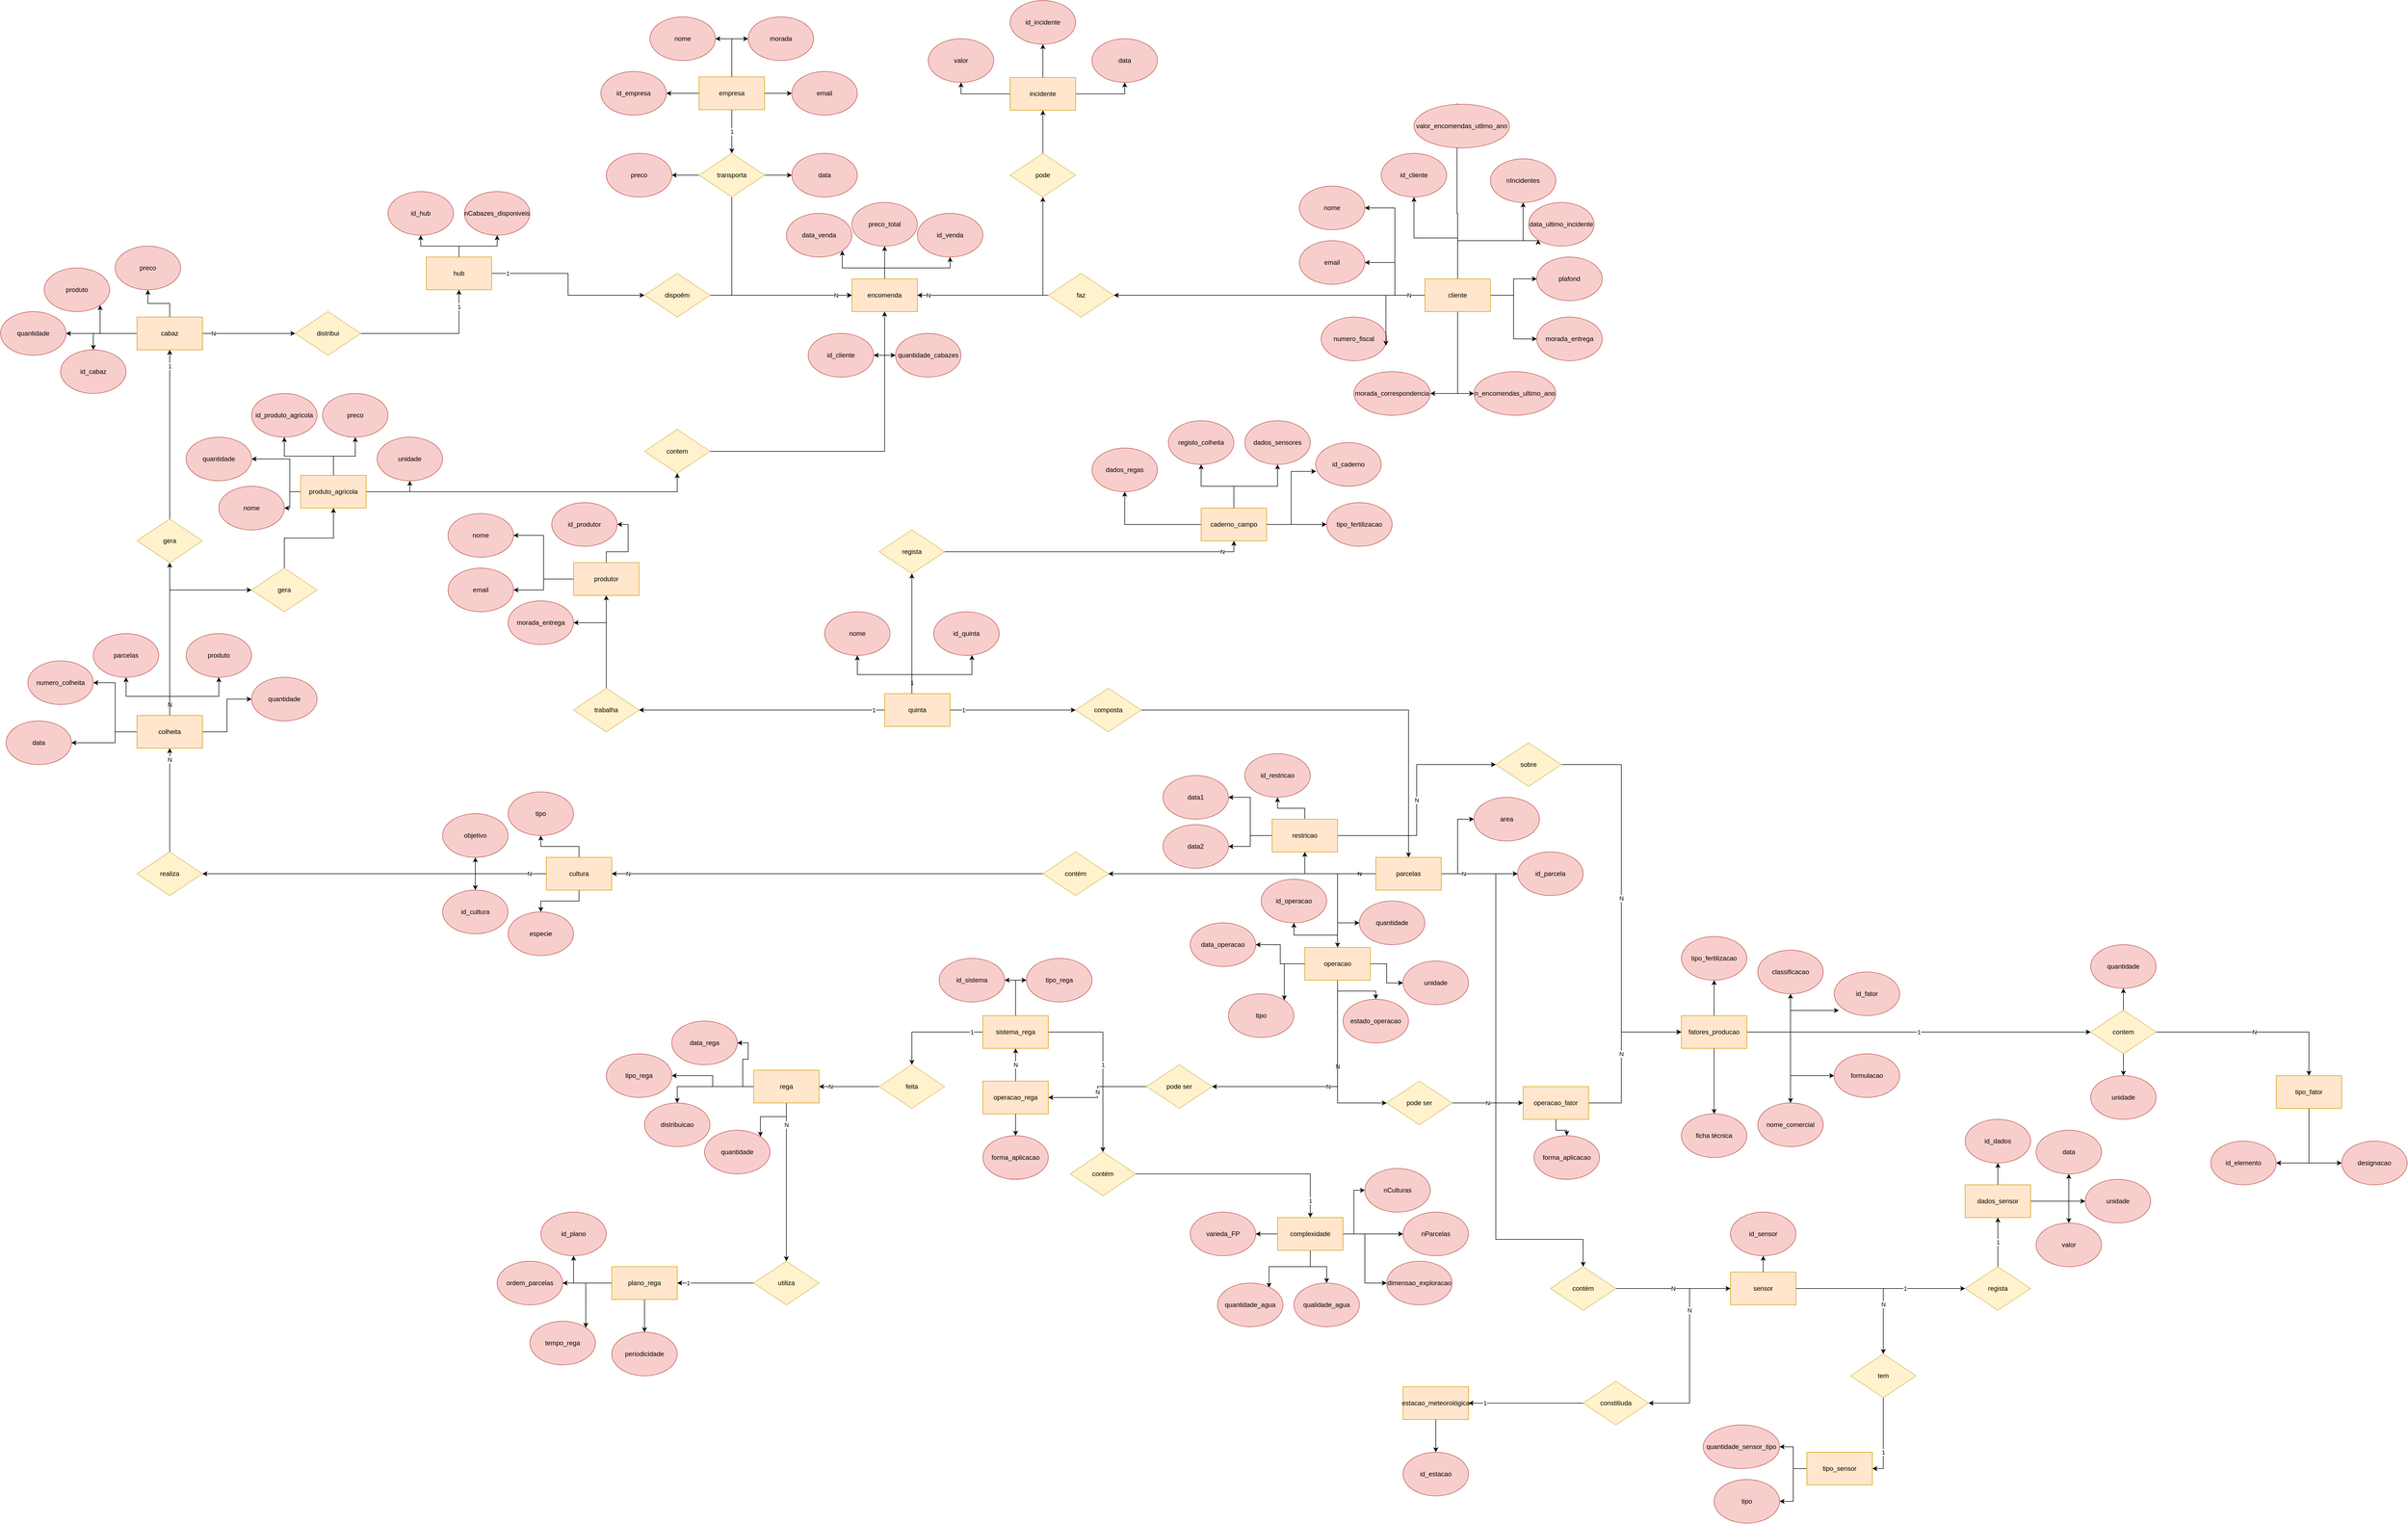 <mxfile version="20.5.3" type="embed"><diagram id="23iRSUPoRavnBvh4doch" name="Page-1"><mxGraphModel dx="3175" dy="2858" grid="1" gridSize="10" guides="1" tooltips="1" connect="1" arrows="1" fold="1" page="1" pageScale="1" pageWidth="827" pageHeight="1169" math="0" shadow="0"><root><mxCell id="0"/><mxCell id="1" parent="0"/><mxCell id="2" value="1" style="edgeStyle=orthogonalEdgeStyle;rounded=0;orthogonalLoop=1;jettySize=auto;html=1;entryX=0;entryY=0.5;entryDx=0;entryDy=0;align=left;" parent="1" source="7" target="10" edge="1"><mxGeometry x="-0.826" relative="1" as="geometry"><mxPoint x="300" y="90" as="targetPoint"/><Array as="points"><mxPoint x="-410" y="-70"/><mxPoint x="-410" y="-70"/></Array><mxPoint as="offset"/></mxGeometry></mxCell><mxCell id="3" style="edgeStyle=orthogonalEdgeStyle;rounded=0;orthogonalLoop=1;jettySize=auto;html=1;" parent="1" source="7" target="106" edge="1"><mxGeometry relative="1" as="geometry"><Array as="points"><mxPoint x="-540" y="-135"/><mxPoint x="-430" y="-135"/></Array></mxGeometry></mxCell><mxCell id="4" value="1" style="edgeStyle=orthogonalEdgeStyle;rounded=0;orthogonalLoop=1;jettySize=auto;html=1;entryX=0.5;entryY=1;entryDx=0;entryDy=0;" parent="1" source="7" target="120" edge="1"><mxGeometry x="-0.818" relative="1" as="geometry"><Array as="points"><mxPoint x="-540" y="-230"/></Array><mxPoint as="offset"/></mxGeometry></mxCell><mxCell id="5" value="N" style="edgeStyle=orthogonalEdgeStyle;rounded=0;orthogonalLoop=1;jettySize=auto;html=1;align=left;sketch=0;" parent="1" source="7" target="142" edge="1"><mxGeometry x="1" y="-267" relative="1" as="geometry"><Array as="points"><mxPoint x="-970" y="-70"/><mxPoint x="-970" y="-70"/></Array><mxPoint x="-59" y="7" as="offset"/></mxGeometry></mxCell><mxCell id="6" style="edgeStyle=orthogonalEdgeStyle;rounded=0;orthogonalLoop=1;jettySize=auto;html=1;entryX=0.5;entryY=1;entryDx=0;entryDy=0;" parent="1" source="7" target="144" edge="1"><mxGeometry relative="1" as="geometry"><Array as="points"><mxPoint x="-540" y="-135"/><mxPoint x="-640" y="-135"/></Array></mxGeometry></mxCell><mxCell id="7" value="quinta" style="rounded=0;whiteSpace=wrap;html=1;fillColor=#ffe6cc;strokeColor=#d79b00;" parent="1" vertex="1"><mxGeometry x="-590" y="-100" width="120" height="60" as="geometry"/></mxCell><mxCell id="8" style="edgeStyle=orthogonalEdgeStyle;rounded=0;orthogonalLoop=1;jettySize=auto;html=1;entryX=0.5;entryY=0;entryDx=0;entryDy=0;" parent="1" source="10" target="17" edge="1"><mxGeometry relative="1" as="geometry"><mxPoint x="500" y="260" as="targetPoint"/></mxGeometry></mxCell><mxCell id="10" value="composta" style="rhombus;whiteSpace=wrap;html=1;fillColor=#fff2cc;strokeColor=#d6b656;" parent="1" vertex="1"><mxGeometry x="-240" y="-110" width="120" height="80" as="geometry"/></mxCell><mxCell id="12" style="edgeStyle=orthogonalEdgeStyle;rounded=0;orthogonalLoop=1;jettySize=auto;html=1;" parent="1" source="17" target="29" edge="1"><mxGeometry relative="1" as="geometry"/></mxCell><mxCell id="13" style="edgeStyle=orthogonalEdgeStyle;rounded=0;orthogonalLoop=1;jettySize=auto;html=1;entryX=0;entryY=0.5;entryDx=0;entryDy=0;" parent="1" source="17" target="28" edge="1"><mxGeometry relative="1" as="geometry"/></mxCell><mxCell id="14" value="N" style="edgeStyle=orthogonalEdgeStyle;rounded=0;orthogonalLoop=1;jettySize=auto;html=1;entryX=1;entryY=0.5;entryDx=0;entryDy=0;" parent="1" source="17" target="37" edge="1"><mxGeometry x="-0.882" relative="1" as="geometry"><mxPoint x="-1" as="offset"/></mxGeometry></mxCell><mxCell id="16" value="N" style="edgeStyle=orthogonalEdgeStyle;rounded=0;orthogonalLoop=1;jettySize=auto;html=1;entryX=0.5;entryY=0;entryDx=0;entryDy=0;" parent="1" source="17" target="96" edge="1"><mxGeometry x="-0.917" relative="1" as="geometry"><Array as="points"><mxPoint x="530" y="230"/><mxPoint x="530" y="900"/></Array><mxPoint as="offset"/></mxGeometry></mxCell><mxCell id="306" style="edgeStyle=orthogonalEdgeStyle;rounded=0;orthogonalLoop=1;jettySize=auto;html=1;" parent="1" source="17" target="305" edge="1"><mxGeometry relative="1" as="geometry"/></mxCell><mxCell id="326" style="edgeStyle=orthogonalEdgeStyle;rounded=0;orthogonalLoop=1;jettySize=auto;html=1;entryX=0.5;entryY=1;entryDx=0;entryDy=0;" parent="1" source="17" target="322" edge="1"><mxGeometry relative="1" as="geometry"/></mxCell><mxCell id="17" value="parcelas" style="whiteSpace=wrap;html=1;fillColor=#ffe6cc;strokeColor=#d79b00;" parent="1" vertex="1"><mxGeometry x="310" y="200" width="120" height="60" as="geometry"/></mxCell><mxCell id="28" value="area" style="ellipse;whiteSpace=wrap;html=1;fillColor=#f8cecc;strokeColor=#b85450;" parent="1" vertex="1"><mxGeometry x="490" y="90" width="120" height="80" as="geometry"/></mxCell><mxCell id="29" value="id_parcela" style="ellipse;whiteSpace=wrap;html=1;fillColor=#f8cecc;strokeColor=#b85450;" parent="1" vertex="1"><mxGeometry x="570" y="190" width="120" height="80" as="geometry"/></mxCell><mxCell id="30" style="edgeStyle=orthogonalEdgeStyle;rounded=0;orthogonalLoop=1;jettySize=auto;html=1;entryX=0.5;entryY=1;entryDx=0;entryDy=0;" parent="1" source="35" target="38" edge="1"><mxGeometry relative="1" as="geometry"/></mxCell><mxCell id="31" style="edgeStyle=orthogonalEdgeStyle;rounded=0;orthogonalLoop=1;jettySize=auto;html=1;entryX=0.5;entryY=0;entryDx=0;entryDy=0;" parent="1" source="35" target="143" edge="1"><mxGeometry relative="1" as="geometry"/></mxCell><mxCell id="32" style="edgeStyle=orthogonalEdgeStyle;rounded=0;orthogonalLoop=1;jettySize=auto;html=1;entryX=0.5;entryY=0;entryDx=0;entryDy=0;" parent="1" source="35" target="136" edge="1"><mxGeometry relative="1" as="geometry"/></mxCell><mxCell id="33" style="edgeStyle=orthogonalEdgeStyle;rounded=0;orthogonalLoop=1;jettySize=auto;html=1;entryX=0.5;entryY=1;entryDx=0;entryDy=0;" parent="1" source="35" target="135" edge="1"><mxGeometry relative="1" as="geometry"/></mxCell><mxCell id="34" value="N" style="edgeStyle=orthogonalEdgeStyle;rounded=0;orthogonalLoop=1;jettySize=auto;html=1;exitX=0;exitY=0.5;exitDx=0;exitDy=0;" parent="1" source="35" target="182" edge="1"><mxGeometry x="-0.905" relative="1" as="geometry"><mxPoint x="-1" as="offset"/></mxGeometry></mxCell><mxCell id="35" value="cultura" style="whiteSpace=wrap;html=1;fillColor=#ffe6cc;strokeColor=#d79b00;" parent="1" vertex="1"><mxGeometry x="-1210" y="200" width="120" height="60" as="geometry"/></mxCell><mxCell id="36" value="N" style="edgeStyle=orthogonalEdgeStyle;rounded=0;orthogonalLoop=1;jettySize=auto;html=1;" parent="1" source="37" target="35" edge="1"><mxGeometry x="0.924" relative="1" as="geometry"><mxPoint as="offset"/></mxGeometry></mxCell><mxCell id="37" value="contém" style="rhombus;whiteSpace=wrap;html=1;fillColor=#fff2cc;strokeColor=#d6b656;" parent="1" vertex="1"><mxGeometry x="-300" y="190" width="120" height="80" as="geometry"/></mxCell><mxCell id="38" value="tipo" style="ellipse;whiteSpace=wrap;html=1;fillColor=#f8cecc;strokeColor=#b85450;" parent="1" vertex="1"><mxGeometry x="-1280" y="80" width="120" height="80" as="geometry"/></mxCell><mxCell id="331" value="N" style="edgeStyle=orthogonalEdgeStyle;rounded=0;orthogonalLoop=1;jettySize=auto;html=1;" parent="1" source="41" target="330" edge="1"><mxGeometry relative="1" as="geometry"/></mxCell><mxCell id="41" value="pode ser" style="rhombus;whiteSpace=wrap;html=1;fillColor=#fff2cc;strokeColor=#d6b656;" parent="1" vertex="1"><mxGeometry x="330" y="610" width="120" height="80" as="geometry"/></mxCell><mxCell id="42" style="edgeStyle=orthogonalEdgeStyle;rounded=0;orthogonalLoop=1;jettySize=auto;html=1;entryX=0.5;entryY=1;entryDx=0;entryDy=0;" parent="1" source="48" target="109" edge="1"><mxGeometry relative="1" as="geometry"/></mxCell><mxCell id="43" style="edgeStyle=orthogonalEdgeStyle;rounded=0;orthogonalLoop=1;jettySize=auto;html=1;entryX=0.5;entryY=1;entryDx=0;entryDy=0;" parent="1" source="48" target="49" edge="1"><mxGeometry relative="1" as="geometry"/></mxCell><mxCell id="44" style="edgeStyle=orthogonalEdgeStyle;rounded=0;orthogonalLoop=1;jettySize=auto;html=1;entryX=0.072;entryY=0.881;entryDx=0;entryDy=0;entryPerimeter=0;" parent="1" source="48" target="138" edge="1"><mxGeometry relative="1" as="geometry"/></mxCell><mxCell id="45" style="edgeStyle=orthogonalEdgeStyle;rounded=0;orthogonalLoop=1;jettySize=auto;html=1;entryX=0.5;entryY=0;entryDx=0;entryDy=0;" parent="1" source="48" target="52" edge="1"><mxGeometry relative="1" as="geometry"/></mxCell><mxCell id="46" style="edgeStyle=orthogonalEdgeStyle;rounded=0;orthogonalLoop=1;jettySize=auto;html=1;entryX=0;entryY=0.5;entryDx=0;entryDy=0;" parent="1" source="48" target="51" edge="1"><mxGeometry relative="1" as="geometry"><Array as="points"><mxPoint x="1070" y="520"/><mxPoint x="1070" y="600"/></Array></mxGeometry></mxCell><mxCell id="47" style="edgeStyle=orthogonalEdgeStyle;rounded=0;orthogonalLoop=1;jettySize=auto;html=1;entryX=0.5;entryY=0;entryDx=0;entryDy=0;" parent="1" source="48" target="50" edge="1"><mxGeometry relative="1" as="geometry"/></mxCell><mxCell id="271" value="1" style="edgeStyle=orthogonalEdgeStyle;rounded=0;orthogonalLoop=1;jettySize=auto;html=1;entryX=0;entryY=0.5;entryDx=0;entryDy=0;" parent="1" source="48" target="270" edge="1"><mxGeometry relative="1" as="geometry"/></mxCell><mxCell id="48" value="fatores_producao" style="whiteSpace=wrap;html=1;fillColor=#ffe6cc;strokeColor=#d79b00;" parent="1" vertex="1"><mxGeometry x="870" y="490" width="120" height="60" as="geometry"/></mxCell><mxCell id="49" value="classificacao" style="ellipse;whiteSpace=wrap;html=1;fillColor=#f8cecc;strokeColor=#b85450;" parent="1" vertex="1"><mxGeometry x="1010" y="370" width="120" height="80" as="geometry"/></mxCell><mxCell id="50" value="nome_comercial" style="ellipse;whiteSpace=wrap;html=1;fillColor=#f8cecc;strokeColor=#b85450;" parent="1" vertex="1"><mxGeometry x="1010" y="650" width="120" height="80" as="geometry"/></mxCell><mxCell id="51" value="formulacao" style="ellipse;whiteSpace=wrap;html=1;fillColor=#f8cecc;strokeColor=#b85450;" parent="1" vertex="1"><mxGeometry x="1150" y="560" width="120" height="80" as="geometry"/></mxCell><mxCell id="52" value="ficha técnica" style="ellipse;whiteSpace=wrap;html=1;fillColor=#f8cecc;strokeColor=#b85450;" parent="1" vertex="1"><mxGeometry x="870" y="670" width="120" height="80" as="geometry"/></mxCell><mxCell id="53" value="1" style="edgeStyle=orthogonalEdgeStyle;rounded=0;orthogonalLoop=1;jettySize=auto;html=1;" parent="1" source="57" target="60" edge="1"><mxGeometry relative="1" as="geometry"/></mxCell><mxCell id="54" value="1" style="edgeStyle=orthogonalEdgeStyle;rounded=0;orthogonalLoop=1;jettySize=auto;html=1;entryX=0.5;entryY=0;entryDx=0;entryDy=0;" parent="1" source="57" target="74" edge="1"><mxGeometry x="-0.789" relative="1" as="geometry"><mxPoint as="offset"/></mxGeometry></mxCell><mxCell id="55" style="edgeStyle=orthogonalEdgeStyle;rounded=0;orthogonalLoop=1;jettySize=auto;html=1;entryX=1;entryY=0.5;entryDx=0;entryDy=0;" parent="1" source="57" target="140" edge="1"><mxGeometry relative="1" as="geometry"/></mxCell><mxCell id="56" style="edgeStyle=orthogonalEdgeStyle;rounded=0;orthogonalLoop=1;jettySize=auto;html=1;entryX=0;entryY=0.5;entryDx=0;entryDy=0;" parent="1" source="57" target="58" edge="1"><mxGeometry relative="1" as="geometry"/></mxCell><mxCell id="57" value="sistema_rega" style="whiteSpace=wrap;html=1;fillColor=#ffe6cc;strokeColor=#d79b00;" parent="1" vertex="1"><mxGeometry x="-410" y="490" width="120" height="60" as="geometry"/></mxCell><mxCell id="58" value="tipo_rega" style="ellipse;whiteSpace=wrap;html=1;fillColor=#f8cecc;strokeColor=#b85450;" parent="1" vertex="1"><mxGeometry x="-330" y="385" width="120" height="80" as="geometry"/></mxCell><mxCell id="59" value="1" style="edgeStyle=orthogonalEdgeStyle;rounded=0;orthogonalLoop=1;jettySize=auto;html=1;entryX=0.5;entryY=0;entryDx=0;entryDy=0;" parent="1" source="60" target="67" edge="1"><mxGeometry x="0.85" relative="1" as="geometry"><Array as="points"><mxPoint x="190" y="780"/></Array><mxPoint y="-1" as="offset"/></mxGeometry></mxCell><mxCell id="60" value="contém" style="rhombus;whiteSpace=wrap;html=1;fillColor=#fff2cc;strokeColor=#d6b656;" parent="1" vertex="1"><mxGeometry x="-250" y="740" width="120" height="80" as="geometry"/></mxCell><mxCell id="61" style="edgeStyle=orthogonalEdgeStyle;rounded=0;orthogonalLoop=1;jettySize=auto;html=1;" parent="1" source="67" target="70" edge="1"><mxGeometry relative="1" as="geometry"/></mxCell><mxCell id="62" style="edgeStyle=orthogonalEdgeStyle;rounded=0;orthogonalLoop=1;jettySize=auto;html=1;" parent="1" source="67" target="72" edge="1"><mxGeometry relative="1" as="geometry"/></mxCell><mxCell id="63" style="edgeStyle=orthogonalEdgeStyle;rounded=0;orthogonalLoop=1;jettySize=auto;html=1;entryX=0;entryY=0.5;entryDx=0;entryDy=0;" parent="1" source="67" target="71" edge="1"><mxGeometry relative="1" as="geometry"/></mxCell><mxCell id="64" style="edgeStyle=orthogonalEdgeStyle;rounded=0;orthogonalLoop=1;jettySize=auto;html=1;entryX=0.787;entryY=0.107;entryDx=0;entryDy=0;entryPerimeter=0;" parent="1" source="67" target="69" edge="1"><mxGeometry relative="1" as="geometry"/></mxCell><mxCell id="65" style="edgeStyle=orthogonalEdgeStyle;rounded=0;orthogonalLoop=1;jettySize=auto;html=1;entryX=0;entryY=0.5;entryDx=0;entryDy=0;" parent="1" source="67" target="157" edge="1"><mxGeometry relative="1" as="geometry"/></mxCell><mxCell id="66" style="edgeStyle=orthogonalEdgeStyle;rounded=0;orthogonalLoop=1;jettySize=auto;html=1;entryX=0;entryY=0.5;entryDx=0;entryDy=0;" parent="1" source="67" target="68" edge="1"><mxGeometry relative="1" as="geometry"/></mxCell><mxCell id="67" value="complexidade" style="whiteSpace=wrap;html=1;fillColor=#ffe6cc;strokeColor=#d79b00;" parent="1" vertex="1"><mxGeometry x="130" y="860" width="120" height="60" as="geometry"/></mxCell><mxCell id="68" value="dimensao_exploracao" style="ellipse;whiteSpace=wrap;html=1;fillColor=#f8cecc;strokeColor=#b85450;" parent="1" vertex="1"><mxGeometry x="330" y="940" width="120" height="80" as="geometry"/></mxCell><mxCell id="69" value="quantidade_agua" style="ellipse;whiteSpace=wrap;html=1;fillColor=#f8cecc;strokeColor=#b85450;" parent="1" vertex="1"><mxGeometry x="20" y="980" width="120" height="80" as="geometry"/></mxCell><mxCell id="70" value="qualidade_agua" style="ellipse;whiteSpace=wrap;html=1;fillColor=#f8cecc;strokeColor=#b85450;" parent="1" vertex="1"><mxGeometry x="160" y="980" width="120" height="80" as="geometry"/></mxCell><mxCell id="71" value="nCulturas" style="ellipse;whiteSpace=wrap;html=1;fillColor=#f8cecc;strokeColor=#b85450;" parent="1" vertex="1"><mxGeometry x="290" y="770" width="120" height="80" as="geometry"/></mxCell><mxCell id="72" value="varieda_FP" style="ellipse;whiteSpace=wrap;html=1;fillColor=#f8cecc;strokeColor=#b85450;" parent="1" vertex="1"><mxGeometry x="-30" y="850" width="120" height="80" as="geometry"/></mxCell><mxCell id="73" value="N" style="edgeStyle=orthogonalEdgeStyle;rounded=0;orthogonalLoop=1;jettySize=auto;html=1;" parent="1" source="74" target="80" edge="1"><mxGeometry x="0.636" relative="1" as="geometry"><mxPoint x="1" as="offset"/></mxGeometry></mxCell><mxCell id="74" value="feita" style="rhombus;whiteSpace=wrap;html=1;fillColor=#fff2cc;strokeColor=#d6b656;" parent="1" vertex="1"><mxGeometry x="-600" y="580" width="120" height="80" as="geometry"/></mxCell><mxCell id="75" style="edgeStyle=orthogonalEdgeStyle;rounded=0;orthogonalLoop=1;jettySize=auto;html=1;entryX=1;entryY=0;entryDx=0;entryDy=0;" parent="1" source="80" target="107" edge="1"><mxGeometry relative="1" as="geometry"/></mxCell><mxCell id="76" style="edgeStyle=orthogonalEdgeStyle;rounded=0;orthogonalLoop=1;jettySize=auto;html=1;entryX=0.5;entryY=0;entryDx=0;entryDy=0;" parent="1" source="80" target="82" edge="1"><mxGeometry relative="1" as="geometry"/></mxCell><mxCell id="77" style="edgeStyle=orthogonalEdgeStyle;rounded=0;orthogonalLoop=1;jettySize=auto;html=1;entryX=1;entryY=0.5;entryDx=0;entryDy=0;" parent="1" source="80" target="81" edge="1"><mxGeometry relative="1" as="geometry"/></mxCell><mxCell id="78" style="edgeStyle=orthogonalEdgeStyle;rounded=0;orthogonalLoop=1;jettySize=auto;html=1;entryX=1;entryY=0.5;entryDx=0;entryDy=0;" parent="1" source="80" target="108" edge="1"><mxGeometry relative="1" as="geometry"/></mxCell><mxCell id="79" value="N" style="edgeStyle=orthogonalEdgeStyle;rounded=0;orthogonalLoop=1;jettySize=auto;html=1;entryX=0.5;entryY=0;entryDx=0;entryDy=0;" parent="1" source="80" target="84" edge="1"><mxGeometry x="-0.724" relative="1" as="geometry"><Array as="points"><mxPoint x="-770" y="690"/><mxPoint x="-770" y="690"/></Array><mxPoint as="offset"/></mxGeometry></mxCell><mxCell id="80" value="rega" style="whiteSpace=wrap;html=1;fillColor=#ffe6cc;strokeColor=#d79b00;" parent="1" vertex="1"><mxGeometry x="-830" y="590" width="120" height="60" as="geometry"/></mxCell><mxCell id="81" value="tipo_rega" style="ellipse;whiteSpace=wrap;html=1;fillColor=#f8cecc;strokeColor=#b85450;" parent="1" vertex="1"><mxGeometry x="-1100" y="560" width="120" height="80" as="geometry"/></mxCell><mxCell id="82" value="distribuicao" style="ellipse;whiteSpace=wrap;html=1;fillColor=#f8cecc;strokeColor=#b85450;" parent="1" vertex="1"><mxGeometry x="-1030" y="650" width="120" height="80" as="geometry"/></mxCell><mxCell id="83" value="1" style="edgeStyle=orthogonalEdgeStyle;rounded=0;orthogonalLoop=1;jettySize=auto;html=1;" parent="1" source="84" target="89" edge="1"><mxGeometry x="0.714" relative="1" as="geometry"><mxPoint as="offset"/></mxGeometry></mxCell><mxCell id="84" value="utiliza" style="rhombus;whiteSpace=wrap;html=1;fillColor=#fff2cc;strokeColor=#d6b656;" parent="1" vertex="1"><mxGeometry x="-830" y="940" width="120" height="80" as="geometry"/></mxCell><mxCell id="85" style="edgeStyle=orthogonalEdgeStyle;rounded=0;orthogonalLoop=1;jettySize=auto;html=1;entryX=1;entryY=0.5;entryDx=0;entryDy=0;" parent="1" source="89" target="92" edge="1"><mxGeometry relative="1" as="geometry"/></mxCell><mxCell id="86" style="edgeStyle=orthogonalEdgeStyle;rounded=0;orthogonalLoop=1;jettySize=auto;html=1;" parent="1" source="89" target="90" edge="1"><mxGeometry relative="1" as="geometry"/></mxCell><mxCell id="87" style="edgeStyle=orthogonalEdgeStyle;rounded=0;orthogonalLoop=1;jettySize=auto;html=1;entryX=1;entryY=0;entryDx=0;entryDy=0;" parent="1" source="89" target="91" edge="1"><mxGeometry relative="1" as="geometry"/></mxCell><mxCell id="88" style="edgeStyle=orthogonalEdgeStyle;rounded=0;orthogonalLoop=1;jettySize=auto;html=1;entryX=0.5;entryY=1;entryDx=0;entryDy=0;" parent="1" source="89" target="104" edge="1"><mxGeometry relative="1" as="geometry"/></mxCell><mxCell id="89" value="plano_rega" style="whiteSpace=wrap;html=1;fillColor=#ffe6cc;strokeColor=#d79b00;" parent="1" vertex="1"><mxGeometry x="-1090" y="950" width="120" height="60" as="geometry"/></mxCell><mxCell id="90" value="periodicidade" style="ellipse;whiteSpace=wrap;html=1;fillColor=#f8cecc;strokeColor=#b85450;" parent="1" vertex="1"><mxGeometry x="-1090" y="1070" width="120" height="80" as="geometry"/></mxCell><mxCell id="91" value="tempo_rega" style="ellipse;whiteSpace=wrap;html=1;fillColor=#f8cecc;strokeColor=#b85450;" parent="1" vertex="1"><mxGeometry x="-1240" y="1050" width="120" height="80" as="geometry"/></mxCell><mxCell id="92" value="ordem_parcelas" style="ellipse;whiteSpace=wrap;html=1;fillColor=#f8cecc;strokeColor=#b85450;" parent="1" vertex="1"><mxGeometry x="-1300" y="940" width="120" height="80" as="geometry"/></mxCell><mxCell id="93" style="edgeStyle=orthogonalEdgeStyle;rounded=0;orthogonalLoop=1;jettySize=auto;html=1;" parent="1" source="94" target="105" edge="1"><mxGeometry relative="1" as="geometry"/></mxCell><mxCell id="94" value="estacao_meteorológica" style="whiteSpace=wrap;html=1;fillColor=#ffe6cc;strokeColor=#d79b00;" parent="1" vertex="1"><mxGeometry x="360" y="1170" width="120" height="60" as="geometry"/></mxCell><mxCell id="95" value="N" style="edgeStyle=orthogonalEdgeStyle;rounded=0;orthogonalLoop=1;jettySize=auto;html=1;entryX=0;entryY=0.5;entryDx=0;entryDy=0;" parent="1" source="96" target="103" edge="1"><mxGeometry relative="1" as="geometry"/></mxCell><mxCell id="96" value="contém" style="rhombus;whiteSpace=wrap;html=1;fillColor=#fff2cc;strokeColor=#d6b656;" parent="1" vertex="1"><mxGeometry x="630" y="950" width="120" height="80" as="geometry"/></mxCell><mxCell id="97" value="1" style="edgeStyle=orthogonalEdgeStyle;rounded=0;orthogonalLoop=1;jettySize=auto;html=1;entryX=1;entryY=0.5;entryDx=0;entryDy=0;" parent="1" source="98" target="94" edge="1"><mxGeometry x="0.714" relative="1" as="geometry"><mxPoint as="offset"/></mxGeometry></mxCell><mxCell id="98" value="constitiuda" style="rhombus;whiteSpace=wrap;html=1;fillColor=#fff2cc;strokeColor=#d6b656;" parent="1" vertex="1"><mxGeometry x="690" y="1160" width="120" height="80" as="geometry"/></mxCell><mxCell id="99" style="edgeStyle=orthogonalEdgeStyle;rounded=0;orthogonalLoop=1;jettySize=auto;html=1;" parent="1" source="103" target="137" edge="1"><mxGeometry relative="1" as="geometry"/></mxCell><mxCell id="100" value="N" style="edgeStyle=orthogonalEdgeStyle;rounded=0;orthogonalLoop=1;jettySize=auto;html=1;entryX=1;entryY=0.5;entryDx=0;entryDy=0;" parent="1" source="103" target="98" edge="1"><mxGeometry x="-0.361" relative="1" as="geometry"><mxPoint as="offset"/></mxGeometry></mxCell><mxCell id="101" value="N" style="edgeStyle=orthogonalEdgeStyle;rounded=0;orthogonalLoop=1;jettySize=auto;html=1;entryX=0.5;entryY=0;entryDx=0;entryDy=0;" parent="1" source="103" target="122" edge="1"><mxGeometry x="0.357" relative="1" as="geometry"><mxPoint y="-1" as="offset"/></mxGeometry></mxCell><mxCell id="102" value="1" style="edgeStyle=orthogonalEdgeStyle;rounded=0;orthogonalLoop=1;jettySize=auto;html=1;entryX=0;entryY=0.5;entryDx=0;entryDy=0;" parent="1" source="103" target="159" edge="1"><mxGeometry x="0.29" relative="1" as="geometry"><mxPoint as="offset"/></mxGeometry></mxCell><mxCell id="103" value="sensor" style="whiteSpace=wrap;html=1;fillColor=#ffe6cc;strokeColor=#d79b00;" parent="1" vertex="1"><mxGeometry x="960" y="960" width="120" height="60" as="geometry"/></mxCell><mxCell id="104" value="id_plano" style="ellipse;whiteSpace=wrap;html=1;fillColor=#f8cecc;strokeColor=#b85450;" parent="1" vertex="1"><mxGeometry x="-1220" y="850" width="120" height="80" as="geometry"/></mxCell><mxCell id="105" value="id_estacao" style="ellipse;whiteSpace=wrap;html=1;fillColor=#f8cecc;strokeColor=#b85450;" parent="1" vertex="1"><mxGeometry x="360" y="1290" width="120" height="80" as="geometry"/></mxCell><mxCell id="106" value="id_quinta" style="ellipse;whiteSpace=wrap;html=1;fillColor=#f8cecc;strokeColor=#b85450;" parent="1" vertex="1"><mxGeometry x="-500" y="-250" width="120" height="80" as="geometry"/></mxCell><mxCell id="107" value="quantidade" style="ellipse;whiteSpace=wrap;html=1;fillColor=#f8cecc;strokeColor=#b85450;" parent="1" vertex="1"><mxGeometry x="-920" y="700" width="120" height="80" as="geometry"/></mxCell><mxCell id="108" value="data_rega" style="ellipse;whiteSpace=wrap;html=1;fillColor=#f8cecc;strokeColor=#b85450;" parent="1" vertex="1"><mxGeometry x="-980" y="500" width="120" height="80" as="geometry"/></mxCell><mxCell id="109" value="tipo_fertilizacao" style="ellipse;whiteSpace=wrap;html=1;fillColor=#f8cecc;strokeColor=#b85450;" parent="1" vertex="1"><mxGeometry x="870" y="345" width="120" height="80" as="geometry"/></mxCell><mxCell id="110" style="edgeStyle=orthogonalEdgeStyle;rounded=0;orthogonalLoop=1;jettySize=auto;html=1;entryX=1;entryY=1;entryDx=0;entryDy=0;" parent="1" source="115" target="117" edge="1"><mxGeometry relative="1" as="geometry"/></mxCell><mxCell id="111" style="edgeStyle=orthogonalEdgeStyle;rounded=0;orthogonalLoop=1;jettySize=auto;html=1;" parent="1" source="115" target="139" edge="1"><mxGeometry relative="1" as="geometry"/></mxCell><mxCell id="112" style="edgeStyle=orthogonalEdgeStyle;rounded=0;orthogonalLoop=1;jettySize=auto;html=1;entryX=0.5;entryY=1;entryDx=0;entryDy=0;" parent="1" source="115" target="116" edge="1"><mxGeometry relative="1" as="geometry"/></mxCell><mxCell id="113" style="edgeStyle=orthogonalEdgeStyle;rounded=0;orthogonalLoop=1;jettySize=auto;html=1;entryX=0;entryY=0.5;entryDx=0;entryDy=0;" parent="1" source="115" target="217" edge="1"><mxGeometry relative="1" as="geometry"/></mxCell><mxCell id="114" style="edgeStyle=orthogonalEdgeStyle;rounded=0;orthogonalLoop=1;jettySize=auto;html=1;entryX=1;entryY=0.5;entryDx=0;entryDy=0;" parent="1" source="115" target="118" edge="1"><mxGeometry relative="1" as="geometry"/></mxCell><mxCell id="261" style="edgeStyle=orthogonalEdgeStyle;rounded=0;orthogonalLoop=1;jettySize=auto;html=1;entryX=0.5;entryY=1;entryDx=0;entryDy=0;" parent="1" source="115" target="260" edge="1"><mxGeometry relative="1" as="geometry"/></mxCell><mxCell id="115" value="encomenda" style="rounded=0;whiteSpace=wrap;html=1;fillColor=#ffe6cc;strokeColor=#d79b00;" parent="1" vertex="1"><mxGeometry x="-650" y="-860" width="120" height="60" as="geometry"/></mxCell><mxCell id="116" value="preco_total" style="ellipse;whiteSpace=wrap;html=1;fillColor=#f8cecc;strokeColor=#b85450;" parent="1" vertex="1"><mxGeometry x="-650" y="-1000" width="120" height="80" as="geometry"/></mxCell><mxCell id="117" value="data_venda" style="ellipse;whiteSpace=wrap;html=1;fillColor=#f8cecc;strokeColor=#b85450;" parent="1" vertex="1"><mxGeometry x="-770" y="-980" width="120" height="80" as="geometry"/></mxCell><mxCell id="118" value="id_cliente" style="ellipse;whiteSpace=wrap;html=1;fillColor=#f8cecc;strokeColor=#b85450;" parent="1" vertex="1"><mxGeometry x="-730" y="-760" width="120" height="80" as="geometry"/></mxCell><mxCell id="119" value="N" style="edgeStyle=orthogonalEdgeStyle;rounded=0;orthogonalLoop=1;jettySize=auto;html=1;entryX=0.5;entryY=1;entryDx=0;entryDy=0;" parent="1" source="120" target="211" edge="1"><mxGeometry x="0.854" relative="1" as="geometry"><mxPoint x="-1" as="offset"/></mxGeometry></mxCell><mxCell id="120" value="regista" style="rhombus;whiteSpace=wrap;html=1;fillColor=#fff2cc;strokeColor=#d6b656;" parent="1" vertex="1"><mxGeometry x="-600" y="-400" width="120" height="80" as="geometry"/></mxCell><mxCell id="121" value="1" style="edgeStyle=orthogonalEdgeStyle;rounded=0;orthogonalLoop=1;jettySize=auto;html=1;entryX=1;entryY=0.5;entryDx=0;entryDy=0;" parent="1" source="122" target="125" edge="1"><mxGeometry x="0.333" relative="1" as="geometry"><mxPoint as="offset"/></mxGeometry></mxCell><mxCell id="122" value="tem" style="rhombus;whiteSpace=wrap;html=1;fillColor=#fff2cc;strokeColor=#d6b656;" parent="1" vertex="1"><mxGeometry x="1180" y="1110" width="120" height="80" as="geometry"/></mxCell><mxCell id="123" style="edgeStyle=orthogonalEdgeStyle;rounded=0;orthogonalLoop=1;jettySize=auto;html=1;entryX=1;entryY=0.5;entryDx=0;entryDy=0;" parent="1" source="125" target="126" edge="1"><mxGeometry relative="1" as="geometry"/></mxCell><mxCell id="124" style="edgeStyle=orthogonalEdgeStyle;rounded=0;orthogonalLoop=1;jettySize=auto;html=1;entryX=1;entryY=0.5;entryDx=0;entryDy=0;" parent="1" source="125" target="127" edge="1"><mxGeometry relative="1" as="geometry"/></mxCell><mxCell id="125" value="tipo_sensor" style="whiteSpace=wrap;html=1;fillColor=#ffe6cc;strokeColor=#d79b00;" parent="1" vertex="1"><mxGeometry x="1100" y="1290" width="120" height="60" as="geometry"/></mxCell><mxCell id="126" value="tipo" style="ellipse;whiteSpace=wrap;html=1;fillColor=#f8cecc;strokeColor=#b85450;" parent="1" vertex="1"><mxGeometry x="930" y="1340" width="120" height="80" as="geometry"/></mxCell><mxCell id="127" value="quantidade_sensor_tipo" style="ellipse;whiteSpace=wrap;html=1;fillColor=#f8cecc;strokeColor=#b85450;" parent="1" vertex="1"><mxGeometry x="910" y="1240" width="140" height="80" as="geometry"/></mxCell><mxCell id="135" value="objetivo" style="ellipse;whiteSpace=wrap;html=1;fillColor=#f8cecc;strokeColor=#b85450;" parent="1" vertex="1"><mxGeometry x="-1400" y="120" width="120" height="80" as="geometry"/></mxCell><mxCell id="136" value="id_cultura" style="ellipse;whiteSpace=wrap;html=1;fillColor=#f8cecc;strokeColor=#b85450;" parent="1" vertex="1"><mxGeometry x="-1400" y="260" width="120" height="80" as="geometry"/></mxCell><mxCell id="137" value="id_sensor" style="ellipse;whiteSpace=wrap;html=1;fillColor=#f8cecc;strokeColor=#b85450;" parent="1" vertex="1"><mxGeometry x="960" y="850" width="120" height="80" as="geometry"/></mxCell><mxCell id="138" value="id_fator" style="ellipse;whiteSpace=wrap;html=1;fillColor=#f8cecc;strokeColor=#b85450;" parent="1" vertex="1"><mxGeometry x="1150" y="410" width="120" height="80" as="geometry"/></mxCell><mxCell id="139" value="id_venda" style="ellipse;whiteSpace=wrap;html=1;fillColor=#f8cecc;strokeColor=#b85450;" parent="1" vertex="1"><mxGeometry x="-530" y="-980" width="120" height="80" as="geometry"/></mxCell><mxCell id="140" value="id_sistema" style="ellipse;whiteSpace=wrap;html=1;fillColor=#f8cecc;strokeColor=#b85450;" parent="1" vertex="1"><mxGeometry x="-490" y="385" width="120" height="80" as="geometry"/></mxCell><mxCell id="141" value="1" style="edgeStyle=orthogonalEdgeStyle;rounded=0;orthogonalLoop=1;jettySize=auto;html=1;" parent="1" source="142" target="149" edge="1"><mxGeometry x="-1" y="-492" relative="1" as="geometry"><mxPoint x="-2" y="40" as="offset"/></mxGeometry></mxCell><mxCell id="142" value="trabalha" style="rhombus;whiteSpace=wrap;html=1;fillColor=#fff2cc;strokeColor=#d6b656;" parent="1" vertex="1"><mxGeometry x="-1160" y="-110" width="120" height="80" as="geometry"/></mxCell><mxCell id="143" value="especie" style="ellipse;whiteSpace=wrap;html=1;fillColor=#f8cecc;strokeColor=#b85450;" parent="1" vertex="1"><mxGeometry x="-1280" y="300" width="120" height="80" as="geometry"/></mxCell><mxCell id="144" value="nome" style="ellipse;whiteSpace=wrap;html=1;fillColor=#f8cecc;strokeColor=#b85450;" parent="1" vertex="1"><mxGeometry x="-700" y="-250" width="120" height="80" as="geometry"/></mxCell><mxCell id="145" style="edgeStyle=orthogonalEdgeStyle;rounded=0;orthogonalLoop=1;jettySize=auto;html=1;entryX=1;entryY=0.5;entryDx=0;entryDy=0;" parent="1" source="149" target="153" edge="1"><mxGeometry relative="1" as="geometry"/></mxCell><mxCell id="146" style="edgeStyle=orthogonalEdgeStyle;rounded=0;orthogonalLoop=1;jettySize=auto;html=1;entryX=1;entryY=0.5;entryDx=0;entryDy=0;" parent="1" source="149" target="152" edge="1"><mxGeometry relative="1" as="geometry"/></mxCell><mxCell id="147" style="edgeStyle=orthogonalEdgeStyle;rounded=0;orthogonalLoop=1;jettySize=auto;html=1;entryX=1;entryY=0.5;entryDx=0;entryDy=0;" parent="1" source="149" target="150" edge="1"><mxGeometry relative="1" as="geometry"/></mxCell><mxCell id="148" style="edgeStyle=orthogonalEdgeStyle;rounded=0;orthogonalLoop=1;jettySize=auto;html=1;entryX=1;entryY=0.5;entryDx=0;entryDy=0;" parent="1" source="149" target="151" edge="1"><mxGeometry relative="1" as="geometry"/></mxCell><mxCell id="149" value="produtor" style="whiteSpace=wrap;html=1;fillColor=#ffe6cc;strokeColor=#d79b00;" parent="1" vertex="1"><mxGeometry x="-1160" y="-340" width="120" height="60" as="geometry"/></mxCell><mxCell id="150" value="nome" style="ellipse;whiteSpace=wrap;html=1;fillColor=#f8cecc;strokeColor=#b85450;" parent="1" vertex="1"><mxGeometry x="-1390" y="-430" width="120" height="80" as="geometry"/></mxCell><mxCell id="151" value="email" style="ellipse;whiteSpace=wrap;html=1;fillColor=#f8cecc;strokeColor=#b85450;" parent="1" vertex="1"><mxGeometry x="-1390" y="-330" width="120" height="80" as="geometry"/></mxCell><mxCell id="152" value="morada_entrega" style="ellipse;whiteSpace=wrap;html=1;fillColor=#f8cecc;strokeColor=#b85450;" parent="1" vertex="1"><mxGeometry x="-1280" y="-270" width="120" height="80" as="geometry"/></mxCell><mxCell id="153" value="id_produtor" style="ellipse;whiteSpace=wrap;html=1;fillColor=#f8cecc;strokeColor=#b85450;" parent="1" vertex="1"><mxGeometry x="-1200" y="-450" width="120" height="80" as="geometry"/></mxCell><mxCell id="157" value="nParcelas" style="ellipse;whiteSpace=wrap;html=1;fillColor=#f8cecc;strokeColor=#b85450;" parent="1" vertex="1"><mxGeometry x="360" y="850" width="120" height="80" as="geometry"/></mxCell><mxCell id="158" value="1" style="edgeStyle=orthogonalEdgeStyle;rounded=0;orthogonalLoop=1;jettySize=auto;html=1;entryX=0.5;entryY=1;entryDx=0;entryDy=0;" parent="1" source="159" target="164" edge="1"><mxGeometry relative="1" as="geometry"/></mxCell><mxCell id="159" value="regista" style="rhombus;whiteSpace=wrap;html=1;fillColor=#fff2cc;strokeColor=#d6b656;" parent="1" vertex="1"><mxGeometry x="1390" y="950" width="120" height="80" as="geometry"/></mxCell><mxCell id="160" style="edgeStyle=orthogonalEdgeStyle;rounded=0;orthogonalLoop=1;jettySize=auto;html=1;entryX=0;entryY=0.5;entryDx=0;entryDy=0;" parent="1" source="164" target="167" edge="1"><mxGeometry relative="1" as="geometry"/></mxCell><mxCell id="161" style="edgeStyle=orthogonalEdgeStyle;rounded=0;orthogonalLoop=1;jettySize=auto;html=1;entryX=0.5;entryY=1;entryDx=0;entryDy=0;" parent="1" source="164" target="165" edge="1"><mxGeometry relative="1" as="geometry"/></mxCell><mxCell id="162" style="edgeStyle=orthogonalEdgeStyle;rounded=0;orthogonalLoop=1;jettySize=auto;html=1;exitX=1;exitY=0.5;exitDx=0;exitDy=0;entryX=0.5;entryY=1;entryDx=0;entryDy=0;" parent="1" source="164" target="166" edge="1"><mxGeometry relative="1" as="geometry"/></mxCell><mxCell id="163" style="edgeStyle=orthogonalEdgeStyle;rounded=0;orthogonalLoop=1;jettySize=auto;html=1;entryX=0.5;entryY=0;entryDx=0;entryDy=0;" parent="1" source="164" target="168" edge="1"><mxGeometry relative="1" as="geometry"/></mxCell><mxCell id="164" value="dados_sensor" style="whiteSpace=wrap;html=1;fillColor=#ffe6cc;strokeColor=#d79b00;" parent="1" vertex="1"><mxGeometry x="1390" y="800" width="120" height="60" as="geometry"/></mxCell><mxCell id="165" value="id_dados" style="ellipse;whiteSpace=wrap;html=1;fillColor=#f8cecc;strokeColor=#b85450;" parent="1" vertex="1"><mxGeometry x="1390" y="680" width="120" height="80" as="geometry"/></mxCell><mxCell id="166" value="data" style="ellipse;whiteSpace=wrap;html=1;fillColor=#f8cecc;strokeColor=#b85450;" parent="1" vertex="1"><mxGeometry x="1520" y="700" width="120" height="80" as="geometry"/></mxCell><mxCell id="167" value="unidade" style="ellipse;whiteSpace=wrap;html=1;fillColor=#f8cecc;strokeColor=#b85450;" parent="1" vertex="1"><mxGeometry x="1610" y="790" width="120" height="80" as="geometry"/></mxCell><mxCell id="168" value="valor" style="ellipse;whiteSpace=wrap;html=1;fillColor=#f8cecc;strokeColor=#b85450;" parent="1" vertex="1"><mxGeometry x="1520" y="870" width="120" height="80" as="geometry"/></mxCell><mxCell id="169" style="edgeStyle=orthogonalEdgeStyle;rounded=0;orthogonalLoop=1;jettySize=auto;html=1;entryX=1;entryY=0.5;entryDx=0;entryDy=0;" parent="1" source="175" target="180" edge="1"><mxGeometry relative="1" as="geometry"/></mxCell><mxCell id="170" style="edgeStyle=orthogonalEdgeStyle;rounded=0;orthogonalLoop=1;jettySize=auto;html=1;entryX=0;entryY=0.5;entryDx=0;entryDy=0;" parent="1" source="175" target="178" edge="1"><mxGeometry relative="1" as="geometry"/></mxCell><mxCell id="171" style="edgeStyle=orthogonalEdgeStyle;rounded=0;orthogonalLoop=1;jettySize=auto;html=1;entryX=0.5;entryY=1;entryDx=0;entryDy=0;" parent="1" source="175" target="177" edge="1"><mxGeometry relative="1" as="geometry"/></mxCell><mxCell id="172" style="edgeStyle=orthogonalEdgeStyle;rounded=0;orthogonalLoop=1;jettySize=auto;html=1;entryX=0.5;entryY=1;entryDx=0;entryDy=0;" parent="1" source="175" target="179" edge="1"><mxGeometry relative="1" as="geometry"/></mxCell><mxCell id="173" style="edgeStyle=orthogonalEdgeStyle;rounded=0;orthogonalLoop=1;jettySize=auto;html=1;entryX=1;entryY=0.5;entryDx=0;entryDy=0;" parent="1" source="175" target="176" edge="1"><mxGeometry relative="1" as="geometry"><Array as="points"><mxPoint x="-2000" y="-30"/><mxPoint x="-2000" y="-10"/></Array></mxGeometry></mxCell><mxCell id="174" value="N" style="edgeStyle=orthogonalEdgeStyle;rounded=0;orthogonalLoop=1;jettySize=auto;html=1;exitX=0.5;exitY=0;exitDx=0;exitDy=0;entryX=0.5;entryY=1;entryDx=0;entryDy=0;" parent="1" source="175" target="184" edge="1"><mxGeometry x="-0.857" relative="1" as="geometry"><mxPoint as="offset"/></mxGeometry></mxCell><mxCell id="289" style="edgeStyle=orthogonalEdgeStyle;rounded=0;orthogonalLoop=1;jettySize=auto;html=1;entryX=0;entryY=0.5;entryDx=0;entryDy=0;exitX=0.5;exitY=0;exitDx=0;exitDy=0;" parent="1" source="175" target="288" edge="1"><mxGeometry relative="1" as="geometry"/></mxCell><mxCell id="175" value="colheita" style="rounded=0;whiteSpace=wrap;html=1;fillColor=#ffe6cc;strokeColor=#d79b00;" parent="1" vertex="1"><mxGeometry x="-1960" y="-60" width="120" height="60" as="geometry"/></mxCell><mxCell id="176" value="data" style="ellipse;whiteSpace=wrap;html=1;fillColor=#f8cecc;strokeColor=#b85450;" parent="1" vertex="1"><mxGeometry x="-2200" y="-50" width="120" height="80" as="geometry"/></mxCell><mxCell id="177" value="produto" style="ellipse;whiteSpace=wrap;html=1;fillColor=#f8cecc;strokeColor=#b85450;" parent="1" vertex="1"><mxGeometry x="-1870" y="-210" width="120" height="80" as="geometry"/></mxCell><mxCell id="178" value="quantidade" style="ellipse;whiteSpace=wrap;html=1;fillColor=#f8cecc;strokeColor=#b85450;" parent="1" vertex="1"><mxGeometry x="-1750" y="-130" width="120" height="80" as="geometry"/></mxCell><mxCell id="179" value="parcelas" style="ellipse;whiteSpace=wrap;html=1;fillColor=#f8cecc;strokeColor=#b85450;" parent="1" vertex="1"><mxGeometry x="-2040" y="-210" width="120" height="80" as="geometry"/></mxCell><mxCell id="180" value="numero_colheita" style="ellipse;whiteSpace=wrap;html=1;fillColor=#f8cecc;strokeColor=#b85450;" parent="1" vertex="1"><mxGeometry x="-2160" y="-160" width="120" height="80" as="geometry"/></mxCell><mxCell id="181" value="N" style="edgeStyle=orthogonalEdgeStyle;rounded=0;orthogonalLoop=1;jettySize=auto;html=1;exitX=0.5;exitY=0;exitDx=0;exitDy=0;" parent="1" source="182" target="175" edge="1"><mxGeometry x="0.789" relative="1" as="geometry"><mxPoint y="1" as="offset"/></mxGeometry></mxCell><mxCell id="182" value="realiza" style="rhombus;whiteSpace=wrap;html=1;fillColor=#fff2cc;strokeColor=#d6b656;" parent="1" vertex="1"><mxGeometry x="-1960" y="190" width="120" height="80" as="geometry"/></mxCell><mxCell id="183" value="1" style="edgeStyle=orthogonalEdgeStyle;rounded=0;orthogonalLoop=1;jettySize=auto;html=1;entryX=0.5;entryY=1;entryDx=0;entryDy=0;" parent="1" source="184" target="190" edge="1"><mxGeometry x="0.806" relative="1" as="geometry"><mxPoint as="offset"/></mxGeometry></mxCell><mxCell id="184" value="gera" style="rhombus;whiteSpace=wrap;html=1;fillColor=#fff2cc;strokeColor=#d6b656;" parent="1" vertex="1"><mxGeometry x="-1960" y="-420" width="120" height="80" as="geometry"/></mxCell><mxCell id="185" style="edgeStyle=orthogonalEdgeStyle;rounded=0;orthogonalLoop=1;jettySize=auto;html=1;exitX=0;exitY=0.5;exitDx=0;exitDy=0;entryX=1;entryY=0.5;entryDx=0;entryDy=0;" parent="1" source="190" target="194" edge="1"><mxGeometry relative="1" as="geometry"/></mxCell><mxCell id="186" style="edgeStyle=orthogonalEdgeStyle;rounded=0;orthogonalLoop=1;jettySize=auto;html=1;entryX=1;entryY=1;entryDx=0;entryDy=0;" parent="1" source="190" target="195" edge="1"><mxGeometry relative="1" as="geometry"/></mxCell><mxCell id="187" style="edgeStyle=orthogonalEdgeStyle;rounded=0;orthogonalLoop=1;jettySize=auto;html=1;entryX=0.5;entryY=1;entryDx=0;entryDy=0;" parent="1" source="190" target="192" edge="1"><mxGeometry relative="1" as="geometry"/></mxCell><mxCell id="188" style="edgeStyle=orthogonalEdgeStyle;rounded=0;orthogonalLoop=1;jettySize=auto;html=1;entryX=0.5;entryY=0;entryDx=0;entryDy=0;" parent="1" source="190" target="191" edge="1"><mxGeometry relative="1" as="geometry"/></mxCell><mxCell id="189" value="N" style="edgeStyle=orthogonalEdgeStyle;rounded=0;orthogonalLoop=1;jettySize=auto;html=1;" parent="1" source="190" target="197" edge="1"><mxGeometry x="-0.765" relative="1" as="geometry"><mxPoint as="offset"/></mxGeometry></mxCell><mxCell id="190" value="cabaz" style="rounded=0;whiteSpace=wrap;html=1;fillColor=#ffe6cc;strokeColor=#d79b00;" parent="1" vertex="1"><mxGeometry x="-1960" y="-790" width="120" height="60" as="geometry"/></mxCell><mxCell id="191" value="id_cabaz" style="ellipse;whiteSpace=wrap;html=1;fillColor=#f8cecc;strokeColor=#b85450;" parent="1" vertex="1"><mxGeometry x="-2100" y="-730" width="120" height="80" as="geometry"/></mxCell><mxCell id="192" value="preco" style="ellipse;whiteSpace=wrap;html=1;fillColor=#f8cecc;strokeColor=#b85450;" parent="1" vertex="1"><mxGeometry x="-2000" y="-920" width="120" height="80" as="geometry"/></mxCell><mxCell id="193" style="edgeStyle=orthogonalEdgeStyle;rounded=0;orthogonalLoop=1;jettySize=auto;html=1;exitX=0.5;exitY=1;exitDx=0;exitDy=0;" parent="1" source="195" target="195" edge="1"><mxGeometry relative="1" as="geometry"/></mxCell><mxCell id="194" value="quantidade" style="ellipse;whiteSpace=wrap;html=1;fillColor=#f8cecc;strokeColor=#b85450;" parent="1" vertex="1"><mxGeometry x="-2210" y="-800" width="120" height="80" as="geometry"/></mxCell><mxCell id="195" value="produto" style="ellipse;whiteSpace=wrap;html=1;fillColor=#f8cecc;strokeColor=#b85450;" parent="1" vertex="1"><mxGeometry x="-2130" y="-880" width="120" height="80" as="geometry"/></mxCell><mxCell id="196" value="1" style="edgeStyle=orthogonalEdgeStyle;rounded=0;orthogonalLoop=1;jettySize=auto;html=1;entryX=0.5;entryY=1;entryDx=0;entryDy=0;" parent="1" source="197" target="201" edge="1"><mxGeometry x="0.769" relative="1" as="geometry"><Array as="points"><mxPoint x="-1370" y="-760"/></Array><mxPoint y="1" as="offset"/></mxGeometry></mxCell><mxCell id="197" value="distribui" style="rhombus;whiteSpace=wrap;html=1;fillColor=#fff2cc;strokeColor=#d6b656;" parent="1" vertex="1"><mxGeometry x="-1670" y="-800" width="120" height="80" as="geometry"/></mxCell><mxCell id="198" style="edgeStyle=orthogonalEdgeStyle;rounded=0;orthogonalLoop=1;jettySize=auto;html=1;entryX=0.5;entryY=1;entryDx=0;entryDy=0;" parent="1" source="201" target="202" edge="1"><mxGeometry relative="1" as="geometry"/></mxCell><mxCell id="199" style="edgeStyle=orthogonalEdgeStyle;rounded=0;orthogonalLoop=1;jettySize=auto;html=1;entryX=0.5;entryY=1;entryDx=0;entryDy=0;" parent="1" source="201" target="203" edge="1"><mxGeometry relative="1" as="geometry"/></mxCell><mxCell id="200" value="1" style="edgeStyle=orthogonalEdgeStyle;rounded=0;orthogonalLoop=1;jettySize=auto;html=1;" parent="1" source="201" target="205" edge="1"><mxGeometry x="-0.812" relative="1" as="geometry"><mxPoint x="-1" as="offset"/></mxGeometry></mxCell><mxCell id="201" value="hub" style="rounded=0;whiteSpace=wrap;html=1;fillColor=#ffe6cc;strokeColor=#d79b00;" parent="1" vertex="1"><mxGeometry x="-1430" y="-900" width="120" height="60" as="geometry"/></mxCell><mxCell id="202" value="id_hub" style="ellipse;whiteSpace=wrap;html=1;fillColor=#f8cecc;strokeColor=#b85450;" parent="1" vertex="1"><mxGeometry x="-1500" y="-1020" width="120" height="80" as="geometry"/></mxCell><mxCell id="203" value="nCabazes_disponiveis" style="ellipse;whiteSpace=wrap;html=1;fillColor=#f8cecc;strokeColor=#b85450;" parent="1" vertex="1"><mxGeometry x="-1360" y="-1020" width="120" height="80" as="geometry"/></mxCell><mxCell id="204" style="edgeStyle=orthogonalEdgeStyle;rounded=0;orthogonalLoop=1;jettySize=auto;html=1;entryX=0;entryY=0.5;entryDx=0;entryDy=0;" parent="1" source="205" target="115" edge="1"><mxGeometry relative="1" as="geometry"/></mxCell><mxCell id="205" value="dispoêm" style="rhombus;whiteSpace=wrap;html=1;fillColor=#fff2cc;strokeColor=#d6b656;" parent="1" vertex="1"><mxGeometry x="-1030" y="-870" width="120" height="80" as="geometry"/></mxCell><mxCell id="206" style="edgeStyle=orthogonalEdgeStyle;rounded=0;orthogonalLoop=1;jettySize=auto;html=1;" parent="1" source="211" target="213" edge="1"><mxGeometry relative="1" as="geometry"/></mxCell><mxCell id="207" style="edgeStyle=orthogonalEdgeStyle;rounded=0;orthogonalLoop=1;jettySize=auto;html=1;entryX=0.5;entryY=1;entryDx=0;entryDy=0;" parent="1" source="211" target="212" edge="1"><mxGeometry relative="1" as="geometry"/></mxCell><mxCell id="208" style="edgeStyle=orthogonalEdgeStyle;rounded=0;orthogonalLoop=1;jettySize=auto;html=1;entryX=0.5;entryY=1;entryDx=0;entryDy=0;" parent="1" source="211" target="214" edge="1"><mxGeometry relative="1" as="geometry"/></mxCell><mxCell id="209" style="edgeStyle=orthogonalEdgeStyle;rounded=0;orthogonalLoop=1;jettySize=auto;html=1;" parent="1" source="211" target="216" edge="1"><mxGeometry relative="1" as="geometry"/></mxCell><mxCell id="210" style="edgeStyle=orthogonalEdgeStyle;rounded=0;orthogonalLoop=1;jettySize=auto;html=1;entryX=0.006;entryY=0.66;entryDx=0;entryDy=0;entryPerimeter=0;" parent="1" source="211" target="215" edge="1"><mxGeometry relative="1" as="geometry"/></mxCell><mxCell id="211" value="caderno_campo" style="rounded=0;whiteSpace=wrap;html=1;fillColor=#ffe6cc;strokeColor=#d79b00;" parent="1" vertex="1"><mxGeometry x="-10" y="-440" width="120" height="60" as="geometry"/></mxCell><mxCell id="212" value="registo_colheita" style="ellipse;whiteSpace=wrap;html=1;fillColor=#f8cecc;strokeColor=#b85450;" parent="1" vertex="1"><mxGeometry x="-70" y="-600" width="120" height="80" as="geometry"/></mxCell><mxCell id="213" value="tipo_fertilizacao" style="ellipse;whiteSpace=wrap;html=1;fillColor=#f8cecc;strokeColor=#b85450;" parent="1" vertex="1"><mxGeometry x="220" y="-450" width="120" height="80" as="geometry"/></mxCell><mxCell id="214" value="dados_sensores" style="ellipse;whiteSpace=wrap;html=1;fillColor=#f8cecc;strokeColor=#b85450;" parent="1" vertex="1"><mxGeometry x="70" y="-600" width="120" height="80" as="geometry"/></mxCell><mxCell id="215" value="id_caderno" style="ellipse;whiteSpace=wrap;html=1;fillColor=#f8cecc;strokeColor=#b85450;" parent="1" vertex="1"><mxGeometry x="200" y="-560" width="120" height="80" as="geometry"/></mxCell><mxCell id="216" value="dados_regas" style="ellipse;whiteSpace=wrap;html=1;fillColor=#f8cecc;strokeColor=#b85450;" parent="1" vertex="1"><mxGeometry x="-210" y="-550" width="120" height="80" as="geometry"/></mxCell><mxCell id="217" value="quantidade_cabazes" style="ellipse;whiteSpace=wrap;html=1;fillColor=#f8cecc;strokeColor=#b85450;" parent="1" vertex="1"><mxGeometry x="-570" y="-760" width="120" height="80" as="geometry"/></mxCell><mxCell id="218" value="numero_fiscal" style="ellipse;whiteSpace=wrap;html=1;fillColor=#f8cecc;strokeColor=#b85450;" parent="1" vertex="1"><mxGeometry x="210" y="-790" width="120" height="80" as="geometry"/></mxCell><mxCell id="219" style="edgeStyle=orthogonalEdgeStyle;rounded=0;orthogonalLoop=1;jettySize=auto;html=1;" parent="1" source="231" target="235" edge="1"><mxGeometry relative="1" as="geometry"/></mxCell><mxCell id="220" style="edgeStyle=orthogonalEdgeStyle;rounded=0;orthogonalLoop=1;jettySize=auto;html=1;entryX=0.5;entryY=1;entryDx=0;entryDy=0;" parent="1" source="231" target="233" edge="1"><mxGeometry relative="1" as="geometry"/></mxCell><mxCell id="221" style="edgeStyle=orthogonalEdgeStyle;rounded=0;orthogonalLoop=1;jettySize=auto;html=1;entryX=0;entryY=0.5;entryDx=0;entryDy=0;" parent="1" source="231" target="240" edge="1"><mxGeometry relative="1" as="geometry"/></mxCell><mxCell id="222" style="edgeStyle=orthogonalEdgeStyle;rounded=0;orthogonalLoop=1;jettySize=auto;html=1;entryX=0;entryY=0.5;entryDx=0;entryDy=0;" parent="1" source="231" target="238" edge="1"><mxGeometry relative="1" as="geometry"/></mxCell><mxCell id="223" style="edgeStyle=orthogonalEdgeStyle;rounded=0;orthogonalLoop=1;jettySize=auto;html=1;entryX=0;entryY=0.5;entryDx=0;entryDy=0;" parent="1" source="231" target="237" edge="1"><mxGeometry relative="1" as="geometry"/></mxCell><mxCell id="224" style="edgeStyle=orthogonalEdgeStyle;rounded=0;orthogonalLoop=1;jettySize=auto;html=1;entryX=0.451;entryY=-0.022;entryDx=0;entryDy=0;entryPerimeter=0;" parent="1" source="231" target="241" edge="1"><mxGeometry relative="1" as="geometry"/></mxCell><mxCell id="225" style="edgeStyle=orthogonalEdgeStyle;rounded=0;orthogonalLoop=1;jettySize=auto;html=1;entryX=1;entryY=0.5;entryDx=0;entryDy=0;" parent="1" source="231" target="236" edge="1"><mxGeometry relative="1" as="geometry"/></mxCell><mxCell id="226" style="edgeStyle=orthogonalEdgeStyle;rounded=0;orthogonalLoop=1;jettySize=auto;html=1;entryX=0.989;entryY=0.654;entryDx=0;entryDy=0;entryPerimeter=0;" parent="1" source="231" target="218" edge="1"><mxGeometry relative="1" as="geometry"/></mxCell><mxCell id="227" style="edgeStyle=orthogonalEdgeStyle;rounded=0;orthogonalLoop=1;jettySize=auto;html=1;entryX=1;entryY=0.5;entryDx=0;entryDy=0;" parent="1" source="231" target="234" edge="1"><mxGeometry relative="1" as="geometry"/></mxCell><mxCell id="228" style="edgeStyle=orthogonalEdgeStyle;rounded=0;orthogonalLoop=1;jettySize=auto;html=1;entryX=1;entryY=0.5;entryDx=0;entryDy=0;" parent="1" source="231" target="232" edge="1"><mxGeometry relative="1" as="geometry"/></mxCell><mxCell id="229" style="edgeStyle=orthogonalEdgeStyle;rounded=0;orthogonalLoop=1;jettySize=auto;html=1;entryX=0;entryY=1;entryDx=0;entryDy=0;" parent="1" target="239" edge="1"><mxGeometry relative="1" as="geometry"><Array as="points"><mxPoint x="460" y="-930"/><mxPoint x="608" y="-930"/></Array><mxPoint x="440" y="-820" as="sourcePoint"/></mxGeometry></mxCell><mxCell id="230" value="N" style="edgeStyle=orthogonalEdgeStyle;rounded=0;orthogonalLoop=1;jettySize=auto;html=1;" parent="1" source="231" target="243" edge="1"><mxGeometry x="-0.895" relative="1" as="geometry"><mxPoint x="1" as="offset"/></mxGeometry></mxCell><mxCell id="231" value="cliente" style="whiteSpace=wrap;html=1;fillColor=#ffe6cc;strokeColor=#d79b00;" parent="1" vertex="1"><mxGeometry x="400" y="-860" width="120" height="60" as="geometry"/></mxCell><mxCell id="232" value="nome" style="ellipse;whiteSpace=wrap;html=1;fillColor=#f8cecc;strokeColor=#b85450;" parent="1" vertex="1"><mxGeometry x="170" y="-1030" width="120" height="80" as="geometry"/></mxCell><mxCell id="233" value="nIncidentes" style="ellipse;whiteSpace=wrap;html=1;fillColor=#f8cecc;strokeColor=#b85450;" parent="1" vertex="1"><mxGeometry x="520" y="-1080" width="120" height="80" as="geometry"/></mxCell><mxCell id="234" value="email" style="ellipse;whiteSpace=wrap;html=1;fillColor=#f8cecc;strokeColor=#b85450;" parent="1" vertex="1"><mxGeometry x="170" y="-930" width="120" height="80" as="geometry"/></mxCell><mxCell id="235" value="id_cliente" style="ellipse;whiteSpace=wrap;html=1;fillColor=#f8cecc;strokeColor=#b85450;" parent="1" vertex="1"><mxGeometry x="320" y="-1090" width="120" height="80" as="geometry"/></mxCell><mxCell id="236" value="morada_correspondencia" style="ellipse;whiteSpace=wrap;html=1;fillColor=#f8cecc;strokeColor=#b85450;" parent="1" vertex="1"><mxGeometry x="270" y="-690" width="140" height="80" as="geometry"/></mxCell><mxCell id="237" value="morada_entrega" style="ellipse;whiteSpace=wrap;html=1;fillColor=#f8cecc;strokeColor=#b85450;" parent="1" vertex="1"><mxGeometry x="605" y="-790" width="120" height="80" as="geometry"/></mxCell><mxCell id="238" value="plafond" style="ellipse;whiteSpace=wrap;html=1;fillColor=#f8cecc;strokeColor=#b85450;" parent="1" vertex="1"><mxGeometry x="605" y="-900" width="120" height="80" as="geometry"/></mxCell><mxCell id="239" value="data_ultimo_incidente" style="ellipse;whiteSpace=wrap;html=1;fillColor=#f8cecc;strokeColor=#b85450;" parent="1" vertex="1"><mxGeometry x="590" y="-1000" width="120" height="80" as="geometry"/></mxCell><mxCell id="240" value="n_encomendas_ultimo_ano" style="ellipse;whiteSpace=wrap;html=1;fillColor=#f8cecc;strokeColor=#b85450;" parent="1" vertex="1"><mxGeometry x="490" y="-690" width="150" height="80" as="geometry"/></mxCell><mxCell id="241" value="valor_encomendas_utlimo_ano" style="ellipse;whiteSpace=wrap;html=1;fillColor=#f8cecc;strokeColor=#b85450;" parent="1" vertex="1"><mxGeometry x="380" y="-1180" width="175" height="80" as="geometry"/></mxCell><mxCell id="242" value="N" style="edgeStyle=orthogonalEdgeStyle;rounded=0;orthogonalLoop=1;jettySize=auto;html=1;entryX=1;entryY=0.5;entryDx=0;entryDy=0;" parent="1" source="243" target="115" edge="1"><mxGeometry x="0.833" relative="1" as="geometry"><mxPoint as="offset"/></mxGeometry></mxCell><mxCell id="243" value="faz" style="rhombus;whiteSpace=wrap;html=1;fillColor=#fff2cc;strokeColor=#d6b656;" parent="1" vertex="1"><mxGeometry x="-290" y="-870" width="120" height="80" as="geometry"/></mxCell><mxCell id="244" value="N" style="edgeStyle=orthogonalEdgeStyle;rounded=0;orthogonalLoop=1;jettySize=auto;html=1;entryX=0;entryY=0.5;entryDx=0;entryDy=0;" parent="1" source="247" target="115" edge="1"><mxGeometry x="0.85" relative="1" as="geometry"><Array as="points"><mxPoint x="-870" y="-830"/></Array><mxPoint x="1" as="offset"/></mxGeometry></mxCell><mxCell id="245" style="edgeStyle=orthogonalEdgeStyle;rounded=0;orthogonalLoop=1;jettySize=auto;html=1;" parent="1" source="247" target="258" edge="1"><mxGeometry relative="1" as="geometry"/></mxCell><mxCell id="246" style="edgeStyle=orthogonalEdgeStyle;rounded=0;orthogonalLoop=1;jettySize=auto;html=1;" parent="1" source="247" target="259" edge="1"><mxGeometry relative="1" as="geometry"/></mxCell><mxCell id="247" value="transporta" style="rhombus;whiteSpace=wrap;html=1;fillColor=#fff2cc;strokeColor=#d6b656;" parent="1" vertex="1"><mxGeometry x="-930" y="-1090" width="120" height="80" as="geometry"/></mxCell><mxCell id="248" value="1" style="edgeStyle=orthogonalEdgeStyle;rounded=0;orthogonalLoop=1;jettySize=auto;html=1;entryX=0.5;entryY=0;entryDx=0;entryDy=0;" parent="1" source="253" target="247" edge="1"><mxGeometry relative="1" as="geometry"/></mxCell><mxCell id="249" style="edgeStyle=orthogonalEdgeStyle;rounded=0;orthogonalLoop=1;jettySize=auto;html=1;entryX=0;entryY=0.5;entryDx=0;entryDy=0;" parent="1" source="253" target="257" edge="1"><mxGeometry relative="1" as="geometry"/></mxCell><mxCell id="250" style="edgeStyle=orthogonalEdgeStyle;rounded=0;orthogonalLoop=1;jettySize=auto;html=1;" parent="1" source="253" target="254" edge="1"><mxGeometry relative="1" as="geometry"/></mxCell><mxCell id="251" style="edgeStyle=orthogonalEdgeStyle;rounded=0;orthogonalLoop=1;jettySize=auto;html=1;entryX=1;entryY=0.5;entryDx=0;entryDy=0;" parent="1" source="253" target="255" edge="1"><mxGeometry relative="1" as="geometry"/></mxCell><mxCell id="252" style="edgeStyle=orthogonalEdgeStyle;rounded=0;orthogonalLoop=1;jettySize=auto;html=1;entryX=0;entryY=0.5;entryDx=0;entryDy=0;" parent="1" source="253" target="256" edge="1"><mxGeometry relative="1" as="geometry"/></mxCell><mxCell id="253" value="empresa" style="rounded=0;whiteSpace=wrap;html=1;fillColor=#ffe6cc;strokeColor=#d79b00;" parent="1" vertex="1"><mxGeometry x="-930" y="-1230" width="120" height="60" as="geometry"/></mxCell><mxCell id="254" value="id_empresa" style="ellipse;whiteSpace=wrap;html=1;fillColor=#f8cecc;strokeColor=#b85450;" parent="1" vertex="1"><mxGeometry x="-1110" y="-1240" width="120" height="80" as="geometry"/></mxCell><mxCell id="255" value="nome" style="ellipse;whiteSpace=wrap;html=1;fillColor=#f8cecc;strokeColor=#b85450;" parent="1" vertex="1"><mxGeometry x="-1020" y="-1340" width="120" height="80" as="geometry"/></mxCell><mxCell id="256" value="morada" style="ellipse;whiteSpace=wrap;html=1;fillColor=#f8cecc;strokeColor=#b85450;" parent="1" vertex="1"><mxGeometry x="-840" y="-1340" width="120" height="80" as="geometry"/></mxCell><mxCell id="257" value="email" style="ellipse;whiteSpace=wrap;html=1;fillColor=#f8cecc;strokeColor=#b85450;" parent="1" vertex="1"><mxGeometry x="-760" y="-1240" width="120" height="80" as="geometry"/></mxCell><mxCell id="258" value="data" style="ellipse;whiteSpace=wrap;html=1;fillColor=#f8cecc;strokeColor=#b85450;" parent="1" vertex="1"><mxGeometry x="-760" y="-1090" width="120" height="80" as="geometry"/></mxCell><mxCell id="259" value="preco" style="ellipse;whiteSpace=wrap;html=1;fillColor=#f8cecc;strokeColor=#b85450;" parent="1" vertex="1"><mxGeometry x="-1100" y="-1090" width="120" height="80" as="geometry"/></mxCell><mxCell id="263" style="edgeStyle=orthogonalEdgeStyle;rounded=0;orthogonalLoop=1;jettySize=auto;html=1;entryX=0.5;entryY=1;entryDx=0;entryDy=0;" parent="1" source="260" target="262" edge="1"><mxGeometry relative="1" as="geometry"/></mxCell><mxCell id="260" value="pode" style="rhombus;whiteSpace=wrap;html=1;fillColor=#fff2cc;strokeColor=#d6b656;" parent="1" vertex="1"><mxGeometry x="-360" y="-1090" width="120" height="80" as="geometry"/></mxCell><mxCell id="267" style="edgeStyle=orthogonalEdgeStyle;rounded=0;orthogonalLoop=1;jettySize=auto;html=1;entryX=0.5;entryY=1;entryDx=0;entryDy=0;" parent="1" source="262" target="265" edge="1"><mxGeometry relative="1" as="geometry"/></mxCell><mxCell id="268" style="edgeStyle=orthogonalEdgeStyle;rounded=0;orthogonalLoop=1;jettySize=auto;html=1;entryX=0.5;entryY=1;entryDx=0;entryDy=0;" parent="1" source="262" target="266" edge="1"><mxGeometry relative="1" as="geometry"/></mxCell><mxCell id="269" style="edgeStyle=orthogonalEdgeStyle;rounded=0;orthogonalLoop=1;jettySize=auto;html=1;entryX=0.5;entryY=1;entryDx=0;entryDy=0;" parent="1" source="262" target="264" edge="1"><mxGeometry relative="1" as="geometry"/></mxCell><mxCell id="262" value="incidente" style="rounded=0;whiteSpace=wrap;html=1;fillColor=#ffe6cc;strokeColor=#d79b00;" parent="1" vertex="1"><mxGeometry x="-360" y="-1229" width="120" height="60" as="geometry"/></mxCell><mxCell id="264" value="valor" style="ellipse;whiteSpace=wrap;html=1;fillColor=#f8cecc;strokeColor=#b85450;" parent="1" vertex="1"><mxGeometry x="-510" y="-1300" width="120" height="80" as="geometry"/></mxCell><mxCell id="265" value="id_incidente" style="ellipse;whiteSpace=wrap;html=1;fillColor=#f8cecc;strokeColor=#b85450;" parent="1" vertex="1"><mxGeometry x="-360" y="-1370" width="120" height="80" as="geometry"/></mxCell><mxCell id="266" value="data" style="ellipse;whiteSpace=wrap;html=1;fillColor=#f8cecc;strokeColor=#b85450;" parent="1" vertex="1"><mxGeometry x="-210" y="-1300" width="120" height="80" as="geometry"/></mxCell><mxCell id="280" style="edgeStyle=orthogonalEdgeStyle;rounded=0;orthogonalLoop=1;jettySize=auto;html=1;" parent="1" source="270" target="273" edge="1"><mxGeometry relative="1" as="geometry"/></mxCell><mxCell id="281" style="edgeStyle=orthogonalEdgeStyle;rounded=0;orthogonalLoop=1;jettySize=auto;html=1;entryX=0.5;entryY=0;entryDx=0;entryDy=0;" parent="1" source="270" target="272" edge="1"><mxGeometry relative="1" as="geometry"/></mxCell><mxCell id="283" value="N" style="edgeStyle=orthogonalEdgeStyle;rounded=0;orthogonalLoop=1;jettySize=auto;html=1;entryX=0.5;entryY=0;entryDx=0;entryDy=0;" parent="1" source="270" target="275" edge="1"><mxGeometry relative="1" as="geometry"/></mxCell><mxCell id="270" value="contem" style="rhombus;whiteSpace=wrap;html=1;fillColor=#fff2cc;strokeColor=#d6b656;" parent="1" vertex="1"><mxGeometry x="1620" y="480" width="120" height="80" as="geometry"/></mxCell><mxCell id="272" value="unidade" style="ellipse;whiteSpace=wrap;html=1;fillColor=#f8cecc;strokeColor=#b85450;" parent="1" vertex="1"><mxGeometry x="1620" y="600" width="120" height="80" as="geometry"/></mxCell><mxCell id="273" value="quantidade" style="ellipse;whiteSpace=wrap;html=1;fillColor=#f8cecc;strokeColor=#b85450;" parent="1" vertex="1"><mxGeometry x="1620" y="360" width="120" height="80" as="geometry"/></mxCell><mxCell id="286" style="edgeStyle=orthogonalEdgeStyle;rounded=0;orthogonalLoop=1;jettySize=auto;html=1;entryX=0;entryY=0.5;entryDx=0;entryDy=0;" parent="1" source="275" target="278" edge="1"><mxGeometry relative="1" as="geometry"/></mxCell><mxCell id="287" style="edgeStyle=orthogonalEdgeStyle;rounded=0;orthogonalLoop=1;jettySize=auto;html=1;entryX=1;entryY=0.5;entryDx=0;entryDy=0;" parent="1" source="275" target="279" edge="1"><mxGeometry relative="1" as="geometry"/></mxCell><mxCell id="275" value="tipo_fator&lt;br&gt;" style="whiteSpace=wrap;html=1;fillColor=#ffe6cc;strokeColor=#d79b00;" parent="1" vertex="1"><mxGeometry x="1960" y="600" width="120" height="60" as="geometry"/></mxCell><mxCell id="278" value="designacao" style="ellipse;whiteSpace=wrap;html=1;fillColor=#f8cecc;strokeColor=#b85450;" parent="1" vertex="1"><mxGeometry x="2080" y="720" width="120" height="80" as="geometry"/></mxCell><mxCell id="279" value="id_elemento&lt;br&gt;" style="ellipse;whiteSpace=wrap;html=1;fillColor=#f8cecc;strokeColor=#b85450;" parent="1" vertex="1"><mxGeometry x="1840" y="720" width="120" height="80" as="geometry"/></mxCell><mxCell id="291" style="edgeStyle=orthogonalEdgeStyle;rounded=0;orthogonalLoop=1;jettySize=auto;html=1;entryX=0.5;entryY=1;entryDx=0;entryDy=0;" parent="1" source="288" target="290" edge="1"><mxGeometry relative="1" as="geometry"/></mxCell><mxCell id="288" value="gera" style="rhombus;whiteSpace=wrap;html=1;fillColor=#fff2cc;strokeColor=#d6b656;" parent="1" vertex="1"><mxGeometry x="-1750" y="-330" width="120" height="80" as="geometry"/></mxCell><mxCell id="298" style="edgeStyle=orthogonalEdgeStyle;rounded=0;orthogonalLoop=1;jettySize=auto;html=1;" parent="1" source="290" target="297" edge="1"><mxGeometry relative="1" as="geometry"/></mxCell><mxCell id="300" style="edgeStyle=orthogonalEdgeStyle;rounded=0;orthogonalLoop=1;jettySize=auto;html=1;entryX=0.5;entryY=1;entryDx=0;entryDy=0;" parent="1" source="290" target="296" edge="1"><mxGeometry relative="1" as="geometry"/></mxCell><mxCell id="301" style="edgeStyle=orthogonalEdgeStyle;rounded=0;orthogonalLoop=1;jettySize=auto;html=1;entryX=1;entryY=0.5;entryDx=0;entryDy=0;" parent="1" source="290" target="292" edge="1"><mxGeometry relative="1" as="geometry"/></mxCell><mxCell id="302" style="edgeStyle=orthogonalEdgeStyle;rounded=0;orthogonalLoop=1;jettySize=auto;html=1;entryX=0.5;entryY=1;entryDx=0;entryDy=0;" parent="1" source="290" target="295" edge="1"><mxGeometry relative="1" as="geometry"/></mxCell><mxCell id="303" style="edgeStyle=orthogonalEdgeStyle;rounded=0;orthogonalLoop=1;jettySize=auto;html=1;entryX=0.5;entryY=1;entryDx=0;entryDy=0;" parent="1" source="290" target="294" edge="1"><mxGeometry relative="1" as="geometry"/></mxCell><mxCell id="304" style="edgeStyle=orthogonalEdgeStyle;rounded=0;orthogonalLoop=1;jettySize=auto;html=1;entryX=1;entryY=0.5;entryDx=0;entryDy=0;" parent="1" source="290" target="293" edge="1"><mxGeometry relative="1" as="geometry"><Array as="points"><mxPoint x="-1680" y="-470"/><mxPoint x="-1680" y="-530"/></Array></mxGeometry></mxCell><mxCell id="290" value="produto_agricola" style="rounded=0;whiteSpace=wrap;html=1;fillColor=#ffe6cc;strokeColor=#d79b00;" parent="1" vertex="1"><mxGeometry x="-1660" y="-500" width="120" height="60" as="geometry"/></mxCell><mxCell id="292" value="nome" style="ellipse;whiteSpace=wrap;html=1;fillColor=#f8cecc;strokeColor=#b85450;" parent="1" vertex="1"><mxGeometry x="-1810" y="-480" width="120" height="80" as="geometry"/></mxCell><mxCell id="293" value="quantidade" style="ellipse;whiteSpace=wrap;html=1;fillColor=#f8cecc;strokeColor=#b85450;" parent="1" vertex="1"><mxGeometry x="-1870" y="-570" width="120" height="80" as="geometry"/></mxCell><mxCell id="294" value="id_produto_agricola" style="ellipse;whiteSpace=wrap;html=1;fillColor=#f8cecc;strokeColor=#b85450;" parent="1" vertex="1"><mxGeometry x="-1750" y="-650" width="120" height="80" as="geometry"/></mxCell><mxCell id="295" value="preco" style="ellipse;whiteSpace=wrap;html=1;fillColor=#f8cecc;strokeColor=#b85450;" parent="1" vertex="1"><mxGeometry x="-1620" y="-650" width="120" height="80" as="geometry"/></mxCell><mxCell id="296" value="unidade" style="ellipse;whiteSpace=wrap;html=1;fillColor=#f8cecc;strokeColor=#b85450;" parent="1" vertex="1"><mxGeometry x="-1520" y="-570" width="120" height="80" as="geometry"/></mxCell><mxCell id="299" style="edgeStyle=orthogonalEdgeStyle;rounded=0;orthogonalLoop=1;jettySize=auto;html=1;entryX=0.5;entryY=1;entryDx=0;entryDy=0;" parent="1" source="297" target="115" edge="1"><mxGeometry relative="1" as="geometry"/></mxCell><mxCell id="297" value="contem" style="rhombus;whiteSpace=wrap;html=1;fillColor=#fff2cc;strokeColor=#d6b656;" parent="1" vertex="1"><mxGeometry x="-1030" y="-584" width="120" height="80" as="geometry"/></mxCell><mxCell id="314" style="edgeStyle=orthogonalEdgeStyle;rounded=0;orthogonalLoop=1;jettySize=auto;html=1;" parent="1" source="305" target="307" edge="1"><mxGeometry relative="1" as="geometry"/></mxCell><mxCell id="315" style="edgeStyle=orthogonalEdgeStyle;rounded=0;orthogonalLoop=1;jettySize=auto;html=1;" parent="1" source="305" target="308" edge="1"><mxGeometry relative="1" as="geometry"/></mxCell><mxCell id="317" style="edgeStyle=orthogonalEdgeStyle;rounded=0;orthogonalLoop=1;jettySize=auto;html=1;entryX=0.5;entryY=0;entryDx=0;entryDy=0;" parent="1" source="305" target="311" edge="1"><mxGeometry relative="1" as="geometry"/></mxCell><mxCell id="318" style="edgeStyle=orthogonalEdgeStyle;rounded=0;orthogonalLoop=1;jettySize=auto;html=1;entryX=0;entryY=0.5;entryDx=0;entryDy=0;" parent="1" source="305" target="309" edge="1"><mxGeometry relative="1" as="geometry"/></mxCell><mxCell id="319" style="edgeStyle=orthogonalEdgeStyle;rounded=0;orthogonalLoop=1;jettySize=auto;html=1;entryX=0;entryY=0.5;entryDx=0;entryDy=0;" parent="1" source="305" target="310" edge="1"><mxGeometry relative="1" as="geometry"/></mxCell><mxCell id="320" style="edgeStyle=orthogonalEdgeStyle;rounded=0;orthogonalLoop=1;jettySize=auto;html=1;entryX=1;entryY=0;entryDx=0;entryDy=0;" parent="1" source="305" target="312" edge="1"><mxGeometry relative="1" as="geometry"/></mxCell><mxCell id="321" value="N" style="edgeStyle=orthogonalEdgeStyle;rounded=0;orthogonalLoop=1;jettySize=auto;html=1;entryX=0;entryY=0.5;entryDx=0;entryDy=0;exitX=0.5;exitY=1;exitDx=0;exitDy=0;" parent="1" source="305" target="41" edge="1"><mxGeometry relative="1" as="geometry"/></mxCell><mxCell id="338" value="N" style="edgeStyle=orthogonalEdgeStyle;rounded=0;orthogonalLoop=1;jettySize=auto;html=1;entryX=1;entryY=0.5;entryDx=0;entryDy=0;exitX=0.5;exitY=1;exitDx=0;exitDy=0;" parent="1" source="305" target="335" edge="1"><mxGeometry relative="1" as="geometry"/></mxCell><mxCell id="305" value="operacao" style="whiteSpace=wrap;html=1;fillColor=#ffe6cc;strokeColor=#d79b00;" parent="1" vertex="1"><mxGeometry x="180" y="365" width="120" height="60" as="geometry"/></mxCell><mxCell id="307" value="id_operacao" style="ellipse;whiteSpace=wrap;html=1;fillColor=#f8cecc;strokeColor=#b85450;" parent="1" vertex="1"><mxGeometry x="100" y="240" width="120" height="80" as="geometry"/></mxCell><mxCell id="308" value="data_operacao" style="ellipse;whiteSpace=wrap;html=1;fillColor=#f8cecc;strokeColor=#b85450;" parent="1" vertex="1"><mxGeometry x="-30" y="320" width="120" height="80" as="geometry"/></mxCell><mxCell id="309" value="unidade" style="ellipse;whiteSpace=wrap;html=1;fillColor=#f8cecc;strokeColor=#b85450;" parent="1" vertex="1"><mxGeometry x="360" y="390" width="120" height="80" as="geometry"/></mxCell><mxCell id="310" value="quantidade" style="ellipse;whiteSpace=wrap;html=1;fillColor=#f8cecc;strokeColor=#b85450;" parent="1" vertex="1"><mxGeometry x="280" y="280" width="120" height="80" as="geometry"/></mxCell><mxCell id="311" value="estado_operacao" style="ellipse;whiteSpace=wrap;html=1;fillColor=#f8cecc;strokeColor=#b85450;" parent="1" vertex="1"><mxGeometry x="250" y="460" width="120" height="80" as="geometry"/></mxCell><mxCell id="312" value="tipo" style="ellipse;whiteSpace=wrap;html=1;fillColor=#f8cecc;strokeColor=#b85450;" parent="1" vertex="1"><mxGeometry x="40" y="450" width="120" height="80" as="geometry"/></mxCell><mxCell id="327" style="edgeStyle=orthogonalEdgeStyle;rounded=0;orthogonalLoop=1;jettySize=auto;html=1;entryX=0.5;entryY=1;entryDx=0;entryDy=0;" parent="1" source="322" target="325" edge="1"><mxGeometry relative="1" as="geometry"/></mxCell><mxCell id="328" style="edgeStyle=orthogonalEdgeStyle;rounded=0;orthogonalLoop=1;jettySize=auto;html=1;entryX=1;entryY=0.5;entryDx=0;entryDy=0;" parent="1" source="322" target="323" edge="1"><mxGeometry relative="1" as="geometry"/></mxCell><mxCell id="329" style="edgeStyle=orthogonalEdgeStyle;rounded=0;orthogonalLoop=1;jettySize=auto;html=1;" parent="1" source="322" target="324" edge="1"><mxGeometry relative="1" as="geometry"/></mxCell><mxCell id="333" value="N" style="edgeStyle=orthogonalEdgeStyle;rounded=0;orthogonalLoop=1;jettySize=auto;html=1;entryX=0;entryY=0.5;entryDx=0;entryDy=0;" parent="1" source="322" target="332" edge="1"><mxGeometry relative="1" as="geometry"/></mxCell><mxCell id="322" value="restricao" style="whiteSpace=wrap;html=1;fillColor=#ffe6cc;strokeColor=#d79b00;" parent="1" vertex="1"><mxGeometry x="120" y="130" width="120" height="60" as="geometry"/></mxCell><mxCell id="323" value="data1" style="ellipse;whiteSpace=wrap;html=1;fillColor=#f8cecc;strokeColor=#b85450;" parent="1" vertex="1"><mxGeometry x="-80" y="50" width="120" height="80" as="geometry"/></mxCell><mxCell id="324" value="data2" style="ellipse;whiteSpace=wrap;html=1;fillColor=#f8cecc;strokeColor=#b85450;" parent="1" vertex="1"><mxGeometry x="-80" y="140" width="120" height="80" as="geometry"/></mxCell><mxCell id="325" value="id_restricao" style="ellipse;whiteSpace=wrap;html=1;fillColor=#f8cecc;strokeColor=#b85450;" parent="1" vertex="1"><mxGeometry x="70" y="10" width="120" height="80" as="geometry"/></mxCell><mxCell id="340" style="edgeStyle=orthogonalEdgeStyle;rounded=0;orthogonalLoop=1;jettySize=auto;html=1;" parent="1" source="330" target="339" edge="1"><mxGeometry relative="1" as="geometry"/></mxCell><mxCell id="341" value="N" style="edgeStyle=orthogonalEdgeStyle;rounded=0;orthogonalLoop=1;jettySize=auto;html=1;entryX=0;entryY=0.5;entryDx=0;entryDy=0;" parent="1" source="330" target="48" edge="1"><mxGeometry relative="1" as="geometry"><Array as="points"><mxPoint x="760" y="650"/><mxPoint x="760" y="520"/></Array></mxGeometry></mxCell><mxCell id="330" value="operacao_fator" style="whiteSpace=wrap;html=1;fillColor=#ffe6cc;strokeColor=#d79b00;" parent="1" vertex="1"><mxGeometry x="580" y="620" width="120" height="60" as="geometry"/></mxCell><mxCell id="334" value="N" style="edgeStyle=orthogonalEdgeStyle;rounded=0;orthogonalLoop=1;jettySize=auto;html=1;entryX=0;entryY=0.5;entryDx=0;entryDy=0;" parent="1" source="332" target="48" edge="1"><mxGeometry relative="1" as="geometry"/></mxCell><mxCell id="332" value="sobre" style="rhombus;whiteSpace=wrap;html=1;fillColor=#fff2cc;strokeColor=#d6b656;" parent="1" vertex="1"><mxGeometry x="530" y="-10" width="120" height="80" as="geometry"/></mxCell><mxCell id="343" value="N" style="edgeStyle=orthogonalEdgeStyle;rounded=0;orthogonalLoop=1;jettySize=auto;html=1;" parent="1" source="335" target="342" edge="1"><mxGeometry relative="1" as="geometry"/></mxCell><mxCell id="335" value="pode ser" style="rhombus;whiteSpace=wrap;html=1;fillColor=#fff2cc;strokeColor=#d6b656;" parent="1" vertex="1"><mxGeometry x="-110" y="580" width="120" height="80" as="geometry"/></mxCell><mxCell id="339" value="forma_aplicacao" style="ellipse;whiteSpace=wrap;html=1;fillColor=#f8cecc;strokeColor=#b85450;" parent="1" vertex="1"><mxGeometry x="600" y="710" width="120" height="80" as="geometry"/></mxCell><mxCell id="344" value="N" style="edgeStyle=orthogonalEdgeStyle;rounded=0;orthogonalLoop=1;jettySize=auto;html=1;" parent="1" source="342" target="57" edge="1"><mxGeometry relative="1" as="geometry"/></mxCell><mxCell id="346" style="edgeStyle=orthogonalEdgeStyle;rounded=0;orthogonalLoop=1;jettySize=auto;html=1;" parent="1" source="342" target="345" edge="1"><mxGeometry relative="1" as="geometry"/></mxCell><mxCell id="342" value="operacao_rega" style="whiteSpace=wrap;html=1;fillColor=#ffe6cc;strokeColor=#d79b00;" parent="1" vertex="1"><mxGeometry x="-410" y="610" width="120" height="60" as="geometry"/></mxCell><mxCell id="345" value="forma_aplicacao" style="ellipse;whiteSpace=wrap;html=1;fillColor=#f8cecc;strokeColor=#b85450;" parent="1" vertex="1"><mxGeometry x="-410" y="710" width="120" height="80" as="geometry"/></mxCell></root></mxGraphModel></diagram></mxfile>